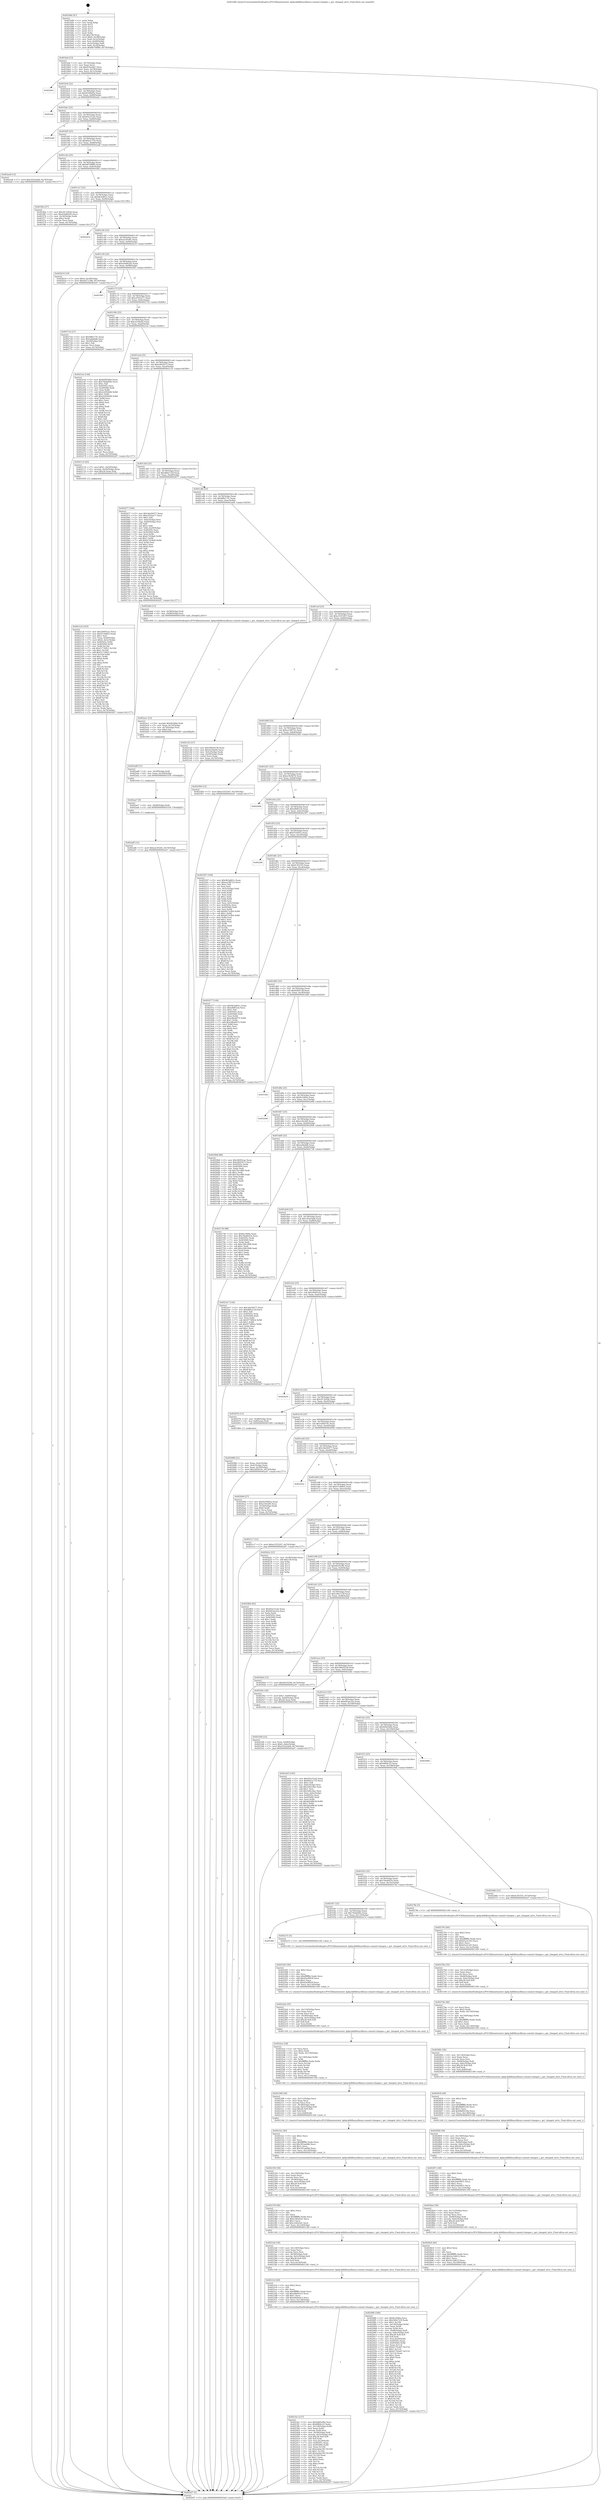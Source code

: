 digraph "0x401b80" {
  label = "0x401b80 (/mnt/c/Users/mathe/Desktop/tcc/POCII/binaries/extr_kphp-kdbfilesysfilesys-commit-changes.c_get_changed_attrs_Final-ollvm.out::main(0))"
  labelloc = "t"
  node[shape=record]

  Entry [label="",width=0.3,height=0.3,shape=circle,fillcolor=black,style=filled]
  "0x401baf" [label="{
     0x401baf [23]\l
     | [instrs]\l
     &nbsp;&nbsp;0x401baf \<+3\>: mov -0x74(%rbp),%eax\l
     &nbsp;&nbsp;0x401bb2 \<+2\>: mov %eax,%ecx\l
     &nbsp;&nbsp;0x401bb4 \<+6\>: sub $0x81feedd7,%ecx\l
     &nbsp;&nbsp;0x401bba \<+3\>: mov %eax,-0x78(%rbp)\l
     &nbsp;&nbsp;0x401bbd \<+3\>: mov %ecx,-0x7c(%rbp)\l
     &nbsp;&nbsp;0x401bc0 \<+6\>: je 0000000000402b41 \<main+0xfc1\>\l
  }"]
  "0x402b41" [label="{
     0x402b41\l
  }", style=dashed]
  "0x401bc6" [label="{
     0x401bc6 [22]\l
     | [instrs]\l
     &nbsp;&nbsp;0x401bc6 \<+5\>: jmp 0000000000401bcb \<main+0x4b\>\l
     &nbsp;&nbsp;0x401bcb \<+3\>: mov -0x78(%rbp),%eax\l
     &nbsp;&nbsp;0x401bce \<+5\>: sub $0x8240bf2a,%eax\l
     &nbsp;&nbsp;0x401bd3 \<+3\>: mov %eax,-0x80(%rbp)\l
     &nbsp;&nbsp;0x401bd6 \<+6\>: je 0000000000402afc \<main+0xf7c\>\l
  }"]
  Exit [label="",width=0.3,height=0.3,shape=circle,fillcolor=black,style=filled,peripheries=2]
  "0x402afc" [label="{
     0x402afc\l
  }", style=dashed]
  "0x401bdc" [label="{
     0x401bdc [25]\l
     | [instrs]\l
     &nbsp;&nbsp;0x401bdc \<+5\>: jmp 0000000000401be1 \<main+0x61\>\l
     &nbsp;&nbsp;0x401be1 \<+3\>: mov -0x78(%rbp),%eax\l
     &nbsp;&nbsp;0x401be4 \<+5\>: sub $0x83ec51d2,%eax\l
     &nbsp;&nbsp;0x401be9 \<+6\>: mov %eax,-0x84(%rbp)\l
     &nbsp;&nbsp;0x401bef \<+6\>: je 0000000000402edd \<main+0x135d\>\l
  }"]
  "0x402af0" [label="{
     0x402af0 [12]\l
     | [instrs]\l
     &nbsp;&nbsp;0x402af0 \<+7\>: movl $0xa2c05e8c,-0x74(%rbp)\l
     &nbsp;&nbsp;0x402af7 \<+5\>: jmp 0000000000402ef7 \<main+0x1377\>\l
  }"]
  "0x402edd" [label="{
     0x402edd\l
  }", style=dashed]
  "0x401bf5" [label="{
     0x401bf5 [25]\l
     | [instrs]\l
     &nbsp;&nbsp;0x401bf5 \<+5\>: jmp 0000000000401bfa \<main+0x7a\>\l
     &nbsp;&nbsp;0x401bfa \<+3\>: mov -0x78(%rbp),%eax\l
     &nbsp;&nbsp;0x401bfd \<+5\>: sub $0x84e2c710,%eax\l
     &nbsp;&nbsp;0x401c02 \<+6\>: mov %eax,-0x88(%rbp)\l
     &nbsp;&nbsp;0x401c08 \<+6\>: je 0000000000402aa8 \<main+0xf28\>\l
  }"]
  "0x402ae7" [label="{
     0x402ae7 [9]\l
     | [instrs]\l
     &nbsp;&nbsp;0x402ae7 \<+4\>: mov -0x68(%rbp),%rdi\l
     &nbsp;&nbsp;0x402aeb \<+5\>: call 0000000000401030 \<free@plt\>\l
     | [calls]\l
     &nbsp;&nbsp;0x401030 \{1\} (unknown)\l
  }"]
  "0x402aa8" [label="{
     0x402aa8 [12]\l
     | [instrs]\l
     &nbsp;&nbsp;0x402aa8 \<+7\>: movl $0x183a5ab8,-0x74(%rbp)\l
     &nbsp;&nbsp;0x402aaf \<+5\>: jmp 0000000000402ef7 \<main+0x1377\>\l
  }"]
  "0x401c0e" [label="{
     0x401c0e [25]\l
     | [instrs]\l
     &nbsp;&nbsp;0x401c0e \<+5\>: jmp 0000000000401c13 \<main+0x93\>\l
     &nbsp;&nbsp;0x401c13 \<+3\>: mov -0x78(%rbp),%eax\l
     &nbsp;&nbsp;0x401c16 \<+5\>: sub $0x86709f80,%eax\l
     &nbsp;&nbsp;0x401c1b \<+6\>: mov %eax,-0x8c(%rbp)\l
     &nbsp;&nbsp;0x401c21 \<+6\>: je 0000000000401f6a \<main+0x3ea\>\l
  }"]
  "0x402ad8" [label="{
     0x402ad8 [15]\l
     | [instrs]\l
     &nbsp;&nbsp;0x402ad8 \<+4\>: mov -0x58(%rbp),%rdi\l
     &nbsp;&nbsp;0x402adc \<+6\>: mov %eax,-0x144(%rbp)\l
     &nbsp;&nbsp;0x402ae2 \<+5\>: call 0000000000401030 \<free@plt\>\l
     | [calls]\l
     &nbsp;&nbsp;0x401030 \{1\} (unknown)\l
  }"]
  "0x401f6a" [label="{
     0x401f6a [27]\l
     | [instrs]\l
     &nbsp;&nbsp;0x401f6a \<+5\>: mov $0x2f13282b,%eax\l
     &nbsp;&nbsp;0x401f6f \<+5\>: mov $0xa5bdb2d5,%ecx\l
     &nbsp;&nbsp;0x401f74 \<+3\>: mov -0x34(%rbp),%edx\l
     &nbsp;&nbsp;0x401f77 \<+3\>: cmp $0x2,%edx\l
     &nbsp;&nbsp;0x401f7a \<+3\>: cmovne %ecx,%eax\l
     &nbsp;&nbsp;0x401f7d \<+3\>: mov %eax,-0x74(%rbp)\l
     &nbsp;&nbsp;0x401f80 \<+5\>: jmp 0000000000402ef7 \<main+0x1377\>\l
  }"]
  "0x401c27" [label="{
     0x401c27 [25]\l
     | [instrs]\l
     &nbsp;&nbsp;0x401c27 \<+5\>: jmp 0000000000401c2c \<main+0xac\>\l
     &nbsp;&nbsp;0x401c2c \<+3\>: mov -0x78(%rbp),%eax\l
     &nbsp;&nbsp;0x401c2f \<+5\>: sub $0x9b3a801c,%eax\l
     &nbsp;&nbsp;0x401c34 \<+6\>: mov %eax,-0x90(%rbp)\l
     &nbsp;&nbsp;0x401c3a \<+6\>: je 0000000000402d1b \<main+0x119b\>\l
  }"]
  "0x402ef7" [label="{
     0x402ef7 [5]\l
     | [instrs]\l
     &nbsp;&nbsp;0x402ef7 \<+5\>: jmp 0000000000401baf \<main+0x2f\>\l
  }"]
  "0x401b80" [label="{
     0x401b80 [47]\l
     | [instrs]\l
     &nbsp;&nbsp;0x401b80 \<+1\>: push %rbp\l
     &nbsp;&nbsp;0x401b81 \<+3\>: mov %rsp,%rbp\l
     &nbsp;&nbsp;0x401b84 \<+2\>: push %r15\l
     &nbsp;&nbsp;0x401b86 \<+2\>: push %r14\l
     &nbsp;&nbsp;0x401b88 \<+2\>: push %r13\l
     &nbsp;&nbsp;0x401b8a \<+2\>: push %r12\l
     &nbsp;&nbsp;0x401b8c \<+1\>: push %rbx\l
     &nbsp;&nbsp;0x401b8d \<+7\>: sub $0x158,%rsp\l
     &nbsp;&nbsp;0x401b94 \<+7\>: movl $0x0,-0x38(%rbp)\l
     &nbsp;&nbsp;0x401b9b \<+3\>: mov %edi,-0x3c(%rbp)\l
     &nbsp;&nbsp;0x401b9e \<+4\>: mov %rsi,-0x48(%rbp)\l
     &nbsp;&nbsp;0x401ba2 \<+3\>: mov -0x3c(%rbp),%edi\l
     &nbsp;&nbsp;0x401ba5 \<+3\>: mov %edi,-0x34(%rbp)\l
     &nbsp;&nbsp;0x401ba8 \<+7\>: movl $0x86709f80,-0x74(%rbp)\l
  }"]
  "0x402ac1" [label="{
     0x402ac1 [23]\l
     | [instrs]\l
     &nbsp;&nbsp;0x402ac1 \<+10\>: movabs $0x4030b6,%rdi\l
     &nbsp;&nbsp;0x402acb \<+3\>: mov %eax,-0x70(%rbp)\l
     &nbsp;&nbsp;0x402ace \<+3\>: mov -0x70(%rbp),%esi\l
     &nbsp;&nbsp;0x402ad1 \<+2\>: mov $0x0,%al\l
     &nbsp;&nbsp;0x402ad3 \<+5\>: call 0000000000401040 \<printf@plt\>\l
     | [calls]\l
     &nbsp;&nbsp;0x401040 \{1\} (unknown)\l
  }"]
  "0x402d1b" [label="{
     0x402d1b\l
  }", style=dashed]
  "0x401c40" [label="{
     0x401c40 [25]\l
     | [instrs]\l
     &nbsp;&nbsp;0x401c40 \<+5\>: jmp 0000000000401c45 \<main+0xc5\>\l
     &nbsp;&nbsp;0x401c45 \<+3\>: mov -0x78(%rbp),%eax\l
     &nbsp;&nbsp;0x401c48 \<+5\>: sub $0xa2c05e8c,%eax\l
     &nbsp;&nbsp;0x401c4d \<+6\>: mov %eax,-0x94(%rbp)\l
     &nbsp;&nbsp;0x401c53 \<+6\>: je 0000000000402b19 \<main+0xf99\>\l
  }"]
  "0x4028f0" [label="{
     0x4028f0 [180]\l
     | [instrs]\l
     &nbsp;&nbsp;0x4028f0 \<+5\>: mov $0x8c2484a,%ecx\l
     &nbsp;&nbsp;0x4028f5 \<+5\>: mov $0x549e723f,%edx\l
     &nbsp;&nbsp;0x4028fa \<+3\>: mov $0x1,%r10b\l
     &nbsp;&nbsp;0x4028fd \<+7\>: mov -0x140(%rbp),%r9d\l
     &nbsp;&nbsp;0x402904 \<+4\>: imul %eax,%r9d\l
     &nbsp;&nbsp;0x402908 \<+3\>: movslq %r9d,%rsi\l
     &nbsp;&nbsp;0x40290b \<+4\>: mov -0x68(%rbp),%rdi\l
     &nbsp;&nbsp;0x40290f \<+4\>: movslq -0x6c(%rbp),%r8\l
     &nbsp;&nbsp;0x402913 \<+4\>: imul $0x28,%r8,%r8\l
     &nbsp;&nbsp;0x402917 \<+3\>: add %r8,%rdi\l
     &nbsp;&nbsp;0x40291a \<+4\>: mov %rsi,0x20(%rdi)\l
     &nbsp;&nbsp;0x40291e \<+7\>: mov 0x40505c,%eax\l
     &nbsp;&nbsp;0x402925 \<+8\>: mov 0x405060,%r9d\l
     &nbsp;&nbsp;0x40292d \<+3\>: mov %eax,%r11d\l
     &nbsp;&nbsp;0x402930 \<+7\>: add $0xb170cbd7,%r11d\l
     &nbsp;&nbsp;0x402937 \<+4\>: sub $0x1,%r11d\l
     &nbsp;&nbsp;0x40293b \<+7\>: sub $0xb170cbd7,%r11d\l
     &nbsp;&nbsp;0x402942 \<+4\>: imul %r11d,%eax\l
     &nbsp;&nbsp;0x402946 \<+3\>: and $0x1,%eax\l
     &nbsp;&nbsp;0x402949 \<+3\>: cmp $0x0,%eax\l
     &nbsp;&nbsp;0x40294c \<+3\>: sete %bl\l
     &nbsp;&nbsp;0x40294f \<+4\>: cmp $0xa,%r9d\l
     &nbsp;&nbsp;0x402953 \<+4\>: setl %r14b\l
     &nbsp;&nbsp;0x402957 \<+3\>: mov %bl,%r15b\l
     &nbsp;&nbsp;0x40295a \<+4\>: xor $0xff,%r15b\l
     &nbsp;&nbsp;0x40295e \<+3\>: mov %r14b,%r12b\l
     &nbsp;&nbsp;0x402961 \<+4\>: xor $0xff,%r12b\l
     &nbsp;&nbsp;0x402965 \<+4\>: xor $0x0,%r10b\l
     &nbsp;&nbsp;0x402969 \<+3\>: mov %r15b,%r13b\l
     &nbsp;&nbsp;0x40296c \<+4\>: and $0x0,%r13b\l
     &nbsp;&nbsp;0x402970 \<+3\>: and %r10b,%bl\l
     &nbsp;&nbsp;0x402973 \<+3\>: mov %r12b,%al\l
     &nbsp;&nbsp;0x402976 \<+2\>: and $0x0,%al\l
     &nbsp;&nbsp;0x402978 \<+3\>: and %r10b,%r14b\l
     &nbsp;&nbsp;0x40297b \<+3\>: or %bl,%r13b\l
     &nbsp;&nbsp;0x40297e \<+3\>: or %r14b,%al\l
     &nbsp;&nbsp;0x402981 \<+3\>: xor %al,%r13b\l
     &nbsp;&nbsp;0x402984 \<+3\>: or %r12b,%r15b\l
     &nbsp;&nbsp;0x402987 \<+4\>: xor $0xff,%r15b\l
     &nbsp;&nbsp;0x40298b \<+4\>: or $0x0,%r10b\l
     &nbsp;&nbsp;0x40298f \<+3\>: and %r10b,%r15b\l
     &nbsp;&nbsp;0x402992 \<+3\>: or %r15b,%r13b\l
     &nbsp;&nbsp;0x402995 \<+4\>: test $0x1,%r13b\l
     &nbsp;&nbsp;0x402999 \<+3\>: cmovne %edx,%ecx\l
     &nbsp;&nbsp;0x40299c \<+3\>: mov %ecx,-0x74(%rbp)\l
     &nbsp;&nbsp;0x40299f \<+5\>: jmp 0000000000402ef7 \<main+0x1377\>\l
  }"]
  "0x402b19" [label="{
     0x402b19 [19]\l
     | [instrs]\l
     &nbsp;&nbsp;0x402b19 \<+7\>: movl $0x0,-0x38(%rbp)\l
     &nbsp;&nbsp;0x402b20 \<+7\>: movl $0x4f27128b,-0x74(%rbp)\l
     &nbsp;&nbsp;0x402b27 \<+5\>: jmp 0000000000402ef7 \<main+0x1377\>\l
  }"]
  "0x401c59" [label="{
     0x401c59 [25]\l
     | [instrs]\l
     &nbsp;&nbsp;0x401c59 \<+5\>: jmp 0000000000401c5e \<main+0xde\>\l
     &nbsp;&nbsp;0x401c5e \<+3\>: mov -0x78(%rbp),%eax\l
     &nbsp;&nbsp;0x401c61 \<+5\>: sub $0xa5bdb2d5,%eax\l
     &nbsp;&nbsp;0x401c66 \<+6\>: mov %eax,-0x98(%rbp)\l
     &nbsp;&nbsp;0x401c6c \<+6\>: je 0000000000401f85 \<main+0x405\>\l
  }"]
  "0x4028c8" [label="{
     0x4028c8 [40]\l
     | [instrs]\l
     &nbsp;&nbsp;0x4028c8 \<+5\>: mov $0x2,%ecx\l
     &nbsp;&nbsp;0x4028cd \<+1\>: cltd\l
     &nbsp;&nbsp;0x4028ce \<+2\>: idiv %ecx\l
     &nbsp;&nbsp;0x4028d0 \<+6\>: imul $0xfffffffe,%edx,%ecx\l
     &nbsp;&nbsp;0x4028d6 \<+6\>: add $0x2ec5d633,%ecx\l
     &nbsp;&nbsp;0x4028dc \<+3\>: add $0x1,%ecx\l
     &nbsp;&nbsp;0x4028df \<+6\>: sub $0x2ec5d633,%ecx\l
     &nbsp;&nbsp;0x4028e5 \<+6\>: mov %ecx,-0x140(%rbp)\l
     &nbsp;&nbsp;0x4028eb \<+5\>: call 0000000000401160 \<next_i\>\l
     | [calls]\l
     &nbsp;&nbsp;0x401160 \{1\} (/mnt/c/Users/mathe/Desktop/tcc/POCII/binaries/extr_kphp-kdbfilesysfilesys-commit-changes.c_get_changed_attrs_Final-ollvm.out::next_i)\l
  }"]
  "0x401f85" [label="{
     0x401f85\l
  }", style=dashed]
  "0x401c72" [label="{
     0x401c72 [25]\l
     | [instrs]\l
     &nbsp;&nbsp;0x401c72 \<+5\>: jmp 0000000000401c77 \<main+0xf7\>\l
     &nbsp;&nbsp;0x401c77 \<+3\>: mov -0x78(%rbp),%eax\l
     &nbsp;&nbsp;0x401c7a \<+5\>: sub $0xc055ea77,%eax\l
     &nbsp;&nbsp;0x401c7f \<+6\>: mov %eax,-0x9c(%rbp)\l
     &nbsp;&nbsp;0x401c85 \<+6\>: je 000000000040271b \<main+0xb9b\>\l
  }"]
  "0x4028a4" [label="{
     0x4028a4 [36]\l
     | [instrs]\l
     &nbsp;&nbsp;0x4028a4 \<+6\>: mov -0x13c(%rbp),%ecx\l
     &nbsp;&nbsp;0x4028aa \<+3\>: imul %eax,%ecx\l
     &nbsp;&nbsp;0x4028ad \<+3\>: movslq %ecx,%rsi\l
     &nbsp;&nbsp;0x4028b0 \<+4\>: mov -0x68(%rbp),%rdi\l
     &nbsp;&nbsp;0x4028b4 \<+4\>: movslq -0x6c(%rbp),%r8\l
     &nbsp;&nbsp;0x4028b8 \<+4\>: imul $0x28,%r8,%r8\l
     &nbsp;&nbsp;0x4028bc \<+3\>: add %r8,%rdi\l
     &nbsp;&nbsp;0x4028bf \<+4\>: mov %rsi,0x18(%rdi)\l
     &nbsp;&nbsp;0x4028c3 \<+5\>: call 0000000000401160 \<next_i\>\l
     | [calls]\l
     &nbsp;&nbsp;0x401160 \{1\} (/mnt/c/Users/mathe/Desktop/tcc/POCII/binaries/extr_kphp-kdbfilesysfilesys-commit-changes.c_get_changed_attrs_Final-ollvm.out::next_i)\l
  }"]
  "0x40271b" [label="{
     0x40271b [27]\l
     | [instrs]\l
     &nbsp;&nbsp;0x40271b \<+5\>: mov $0xd8fe17f1,%eax\l
     &nbsp;&nbsp;0x402720 \<+5\>: mov $0xeabbddb,%ecx\l
     &nbsp;&nbsp;0x402725 \<+3\>: mov -0x29(%rbp),%dl\l
     &nbsp;&nbsp;0x402728 \<+3\>: test $0x1,%dl\l
     &nbsp;&nbsp;0x40272b \<+3\>: cmovne %ecx,%eax\l
     &nbsp;&nbsp;0x40272e \<+3\>: mov %eax,-0x74(%rbp)\l
     &nbsp;&nbsp;0x402731 \<+5\>: jmp 0000000000402ef7 \<main+0x1377\>\l
  }"]
  "0x401c8b" [label="{
     0x401c8b [25]\l
     | [instrs]\l
     &nbsp;&nbsp;0x401c8b \<+5\>: jmp 0000000000401c90 \<main+0x110\>\l
     &nbsp;&nbsp;0x401c90 \<+3\>: mov -0x78(%rbp),%eax\l
     &nbsp;&nbsp;0x401c93 \<+5\>: sub $0xcb1f4a44,%eax\l
     &nbsp;&nbsp;0x401c98 \<+6\>: mov %eax,-0xa0(%rbp)\l
     &nbsp;&nbsp;0x401c9e \<+6\>: je 00000000004021ee \<main+0x66e\>\l
  }"]
  "0x40287c" [label="{
     0x40287c [40]\l
     | [instrs]\l
     &nbsp;&nbsp;0x40287c \<+5\>: mov $0x2,%ecx\l
     &nbsp;&nbsp;0x402881 \<+1\>: cltd\l
     &nbsp;&nbsp;0x402882 \<+2\>: idiv %ecx\l
     &nbsp;&nbsp;0x402884 \<+6\>: imul $0xfffffffe,%edx,%ecx\l
     &nbsp;&nbsp;0x40288a \<+6\>: add $0x2ebe0851,%ecx\l
     &nbsp;&nbsp;0x402890 \<+3\>: add $0x1,%ecx\l
     &nbsp;&nbsp;0x402893 \<+6\>: sub $0x2ebe0851,%ecx\l
     &nbsp;&nbsp;0x402899 \<+6\>: mov %ecx,-0x13c(%rbp)\l
     &nbsp;&nbsp;0x40289f \<+5\>: call 0000000000401160 \<next_i\>\l
     | [calls]\l
     &nbsp;&nbsp;0x401160 \{1\} (/mnt/c/Users/mathe/Desktop/tcc/POCII/binaries/extr_kphp-kdbfilesysfilesys-commit-changes.c_get_changed_attrs_Final-ollvm.out::next_i)\l
  }"]
  "0x4021ee" [label="{
     0x4021ee [144]\l
     | [instrs]\l
     &nbsp;&nbsp;0x4021ee \<+5\>: mov $0x6d4f2d9a,%eax\l
     &nbsp;&nbsp;0x4021f3 \<+5\>: mov $0x79abd40e,%ecx\l
     &nbsp;&nbsp;0x4021f8 \<+2\>: mov $0x1,%dl\l
     &nbsp;&nbsp;0x4021fa \<+7\>: mov 0x40505c,%esi\l
     &nbsp;&nbsp;0x402201 \<+7\>: mov 0x405060,%edi\l
     &nbsp;&nbsp;0x402208 \<+3\>: mov %esi,%r8d\l
     &nbsp;&nbsp;0x40220b \<+7\>: sub $0x2c650448,%r8d\l
     &nbsp;&nbsp;0x402212 \<+4\>: sub $0x1,%r8d\l
     &nbsp;&nbsp;0x402216 \<+7\>: add $0x2c650448,%r8d\l
     &nbsp;&nbsp;0x40221d \<+4\>: imul %r8d,%esi\l
     &nbsp;&nbsp;0x402221 \<+3\>: and $0x1,%esi\l
     &nbsp;&nbsp;0x402224 \<+3\>: cmp $0x0,%esi\l
     &nbsp;&nbsp;0x402227 \<+4\>: sete %r9b\l
     &nbsp;&nbsp;0x40222b \<+3\>: cmp $0xa,%edi\l
     &nbsp;&nbsp;0x40222e \<+4\>: setl %r10b\l
     &nbsp;&nbsp;0x402232 \<+3\>: mov %r9b,%r11b\l
     &nbsp;&nbsp;0x402235 \<+4\>: xor $0xff,%r11b\l
     &nbsp;&nbsp;0x402239 \<+3\>: mov %r10b,%bl\l
     &nbsp;&nbsp;0x40223c \<+3\>: xor $0xff,%bl\l
     &nbsp;&nbsp;0x40223f \<+3\>: xor $0x1,%dl\l
     &nbsp;&nbsp;0x402242 \<+3\>: mov %r11b,%r14b\l
     &nbsp;&nbsp;0x402245 \<+4\>: and $0xff,%r14b\l
     &nbsp;&nbsp;0x402249 \<+3\>: and %dl,%r9b\l
     &nbsp;&nbsp;0x40224c \<+3\>: mov %bl,%r15b\l
     &nbsp;&nbsp;0x40224f \<+4\>: and $0xff,%r15b\l
     &nbsp;&nbsp;0x402253 \<+3\>: and %dl,%r10b\l
     &nbsp;&nbsp;0x402256 \<+3\>: or %r9b,%r14b\l
     &nbsp;&nbsp;0x402259 \<+3\>: or %r10b,%r15b\l
     &nbsp;&nbsp;0x40225c \<+3\>: xor %r15b,%r14b\l
     &nbsp;&nbsp;0x40225f \<+3\>: or %bl,%r11b\l
     &nbsp;&nbsp;0x402262 \<+4\>: xor $0xff,%r11b\l
     &nbsp;&nbsp;0x402266 \<+3\>: or $0x1,%dl\l
     &nbsp;&nbsp;0x402269 \<+3\>: and %dl,%r11b\l
     &nbsp;&nbsp;0x40226c \<+3\>: or %r11b,%r14b\l
     &nbsp;&nbsp;0x40226f \<+4\>: test $0x1,%r14b\l
     &nbsp;&nbsp;0x402273 \<+3\>: cmovne %ecx,%eax\l
     &nbsp;&nbsp;0x402276 \<+3\>: mov %eax,-0x74(%rbp)\l
     &nbsp;&nbsp;0x402279 \<+5\>: jmp 0000000000402ef7 \<main+0x1377\>\l
  }"]
  "0x401ca4" [label="{
     0x401ca4 [25]\l
     | [instrs]\l
     &nbsp;&nbsp;0x401ca4 \<+5\>: jmp 0000000000401ca9 \<main+0x129\>\l
     &nbsp;&nbsp;0x401ca9 \<+3\>: mov -0x78(%rbp),%eax\l
     &nbsp;&nbsp;0x401cac \<+5\>: sub $0xcf645b75,%eax\l
     &nbsp;&nbsp;0x401cb1 \<+6\>: mov %eax,-0xa4(%rbp)\l
     &nbsp;&nbsp;0x401cb7 \<+6\>: je 0000000000402110 \<main+0x590\>\l
  }"]
  "0x402858" [label="{
     0x402858 [36]\l
     | [instrs]\l
     &nbsp;&nbsp;0x402858 \<+6\>: mov -0x138(%rbp),%ecx\l
     &nbsp;&nbsp;0x40285e \<+3\>: imul %eax,%ecx\l
     &nbsp;&nbsp;0x402861 \<+3\>: movslq %ecx,%rsi\l
     &nbsp;&nbsp;0x402864 \<+4\>: mov -0x68(%rbp),%rdi\l
     &nbsp;&nbsp;0x402868 \<+4\>: movslq -0x6c(%rbp),%r8\l
     &nbsp;&nbsp;0x40286c \<+4\>: imul $0x28,%r8,%r8\l
     &nbsp;&nbsp;0x402870 \<+3\>: add %r8,%rdi\l
     &nbsp;&nbsp;0x402873 \<+4\>: mov %rsi,0x10(%rdi)\l
     &nbsp;&nbsp;0x402877 \<+5\>: call 0000000000401160 \<next_i\>\l
     | [calls]\l
     &nbsp;&nbsp;0x401160 \{1\} (/mnt/c/Users/mathe/Desktop/tcc/POCII/binaries/extr_kphp-kdbfilesysfilesys-commit-changes.c_get_changed_attrs_Final-ollvm.out::next_i)\l
  }"]
  "0x402110" [label="{
     0x402110 [20]\l
     | [instrs]\l
     &nbsp;&nbsp;0x402110 \<+7\>: movl $0x1,-0x50(%rbp)\l
     &nbsp;&nbsp;0x402117 \<+4\>: movslq -0x50(%rbp),%rax\l
     &nbsp;&nbsp;0x40211b \<+4\>: imul $0x28,%rax,%rdi\l
     &nbsp;&nbsp;0x40211f \<+5\>: call 0000000000401050 \<malloc@plt\>\l
     | [calls]\l
     &nbsp;&nbsp;0x401050 \{1\} (unknown)\l
  }"]
  "0x401cbd" [label="{
     0x401cbd [25]\l
     | [instrs]\l
     &nbsp;&nbsp;0x401cbd \<+5\>: jmp 0000000000401cc2 \<main+0x142\>\l
     &nbsp;&nbsp;0x401cc2 \<+3\>: mov -0x78(%rbp),%eax\l
     &nbsp;&nbsp;0x401cc5 \<+5\>: sub $0xd6be132f,%eax\l
     &nbsp;&nbsp;0x401cca \<+6\>: mov %eax,-0xa8(%rbp)\l
     &nbsp;&nbsp;0x401cd0 \<+6\>: je 0000000000402677 \<main+0xaf7\>\l
  }"]
  "0x402830" [label="{
     0x402830 [40]\l
     | [instrs]\l
     &nbsp;&nbsp;0x402830 \<+5\>: mov $0x2,%ecx\l
     &nbsp;&nbsp;0x402835 \<+1\>: cltd\l
     &nbsp;&nbsp;0x402836 \<+2\>: idiv %ecx\l
     &nbsp;&nbsp;0x402838 \<+6\>: imul $0xfffffffe,%edx,%ecx\l
     &nbsp;&nbsp;0x40283e \<+6\>: sub $0x8b89218e,%ecx\l
     &nbsp;&nbsp;0x402844 \<+3\>: add $0x1,%ecx\l
     &nbsp;&nbsp;0x402847 \<+6\>: add $0x8b89218e,%ecx\l
     &nbsp;&nbsp;0x40284d \<+6\>: mov %ecx,-0x138(%rbp)\l
     &nbsp;&nbsp;0x402853 \<+5\>: call 0000000000401160 \<next_i\>\l
     | [calls]\l
     &nbsp;&nbsp;0x401160 \{1\} (/mnt/c/Users/mathe/Desktop/tcc/POCII/binaries/extr_kphp-kdbfilesysfilesys-commit-changes.c_get_changed_attrs_Final-ollvm.out::next_i)\l
  }"]
  "0x402677" [label="{
     0x402677 [164]\l
     | [instrs]\l
     &nbsp;&nbsp;0x402677 \<+5\>: mov $0x3da56477,%eax\l
     &nbsp;&nbsp;0x40267c \<+5\>: mov $0xc055ea77,%ecx\l
     &nbsp;&nbsp;0x402681 \<+2\>: mov $0x1,%dl\l
     &nbsp;&nbsp;0x402683 \<+3\>: mov -0x6c(%rbp),%esi\l
     &nbsp;&nbsp;0x402686 \<+3\>: cmp -0x60(%rbp),%esi\l
     &nbsp;&nbsp;0x402689 \<+4\>: setl %dil\l
     &nbsp;&nbsp;0x40268d \<+4\>: and $0x1,%dil\l
     &nbsp;&nbsp;0x402691 \<+4\>: mov %dil,-0x29(%rbp)\l
     &nbsp;&nbsp;0x402695 \<+7\>: mov 0x40505c,%esi\l
     &nbsp;&nbsp;0x40269c \<+8\>: mov 0x405060,%r8d\l
     &nbsp;&nbsp;0x4026a4 \<+3\>: mov %esi,%r9d\l
     &nbsp;&nbsp;0x4026a7 \<+7\>: sub $0xfc7438a9,%r9d\l
     &nbsp;&nbsp;0x4026ae \<+4\>: sub $0x1,%r9d\l
     &nbsp;&nbsp;0x4026b2 \<+7\>: add $0xfc7438a9,%r9d\l
     &nbsp;&nbsp;0x4026b9 \<+4\>: imul %r9d,%esi\l
     &nbsp;&nbsp;0x4026bd \<+3\>: and $0x1,%esi\l
     &nbsp;&nbsp;0x4026c0 \<+3\>: cmp $0x0,%esi\l
     &nbsp;&nbsp;0x4026c3 \<+4\>: sete %dil\l
     &nbsp;&nbsp;0x4026c7 \<+4\>: cmp $0xa,%r8d\l
     &nbsp;&nbsp;0x4026cb \<+4\>: setl %r10b\l
     &nbsp;&nbsp;0x4026cf \<+3\>: mov %dil,%r11b\l
     &nbsp;&nbsp;0x4026d2 \<+4\>: xor $0xff,%r11b\l
     &nbsp;&nbsp;0x4026d6 \<+3\>: mov %r10b,%bl\l
     &nbsp;&nbsp;0x4026d9 \<+3\>: xor $0xff,%bl\l
     &nbsp;&nbsp;0x4026dc \<+3\>: xor $0x1,%dl\l
     &nbsp;&nbsp;0x4026df \<+3\>: mov %r11b,%r14b\l
     &nbsp;&nbsp;0x4026e2 \<+4\>: and $0xff,%r14b\l
     &nbsp;&nbsp;0x4026e6 \<+3\>: and %dl,%dil\l
     &nbsp;&nbsp;0x4026e9 \<+3\>: mov %bl,%r15b\l
     &nbsp;&nbsp;0x4026ec \<+4\>: and $0xff,%r15b\l
     &nbsp;&nbsp;0x4026f0 \<+3\>: and %dl,%r10b\l
     &nbsp;&nbsp;0x4026f3 \<+3\>: or %dil,%r14b\l
     &nbsp;&nbsp;0x4026f6 \<+3\>: or %r10b,%r15b\l
     &nbsp;&nbsp;0x4026f9 \<+3\>: xor %r15b,%r14b\l
     &nbsp;&nbsp;0x4026fc \<+3\>: or %bl,%r11b\l
     &nbsp;&nbsp;0x4026ff \<+4\>: xor $0xff,%r11b\l
     &nbsp;&nbsp;0x402703 \<+3\>: or $0x1,%dl\l
     &nbsp;&nbsp;0x402706 \<+3\>: and %dl,%r11b\l
     &nbsp;&nbsp;0x402709 \<+3\>: or %r11b,%r14b\l
     &nbsp;&nbsp;0x40270c \<+4\>: test $0x1,%r14b\l
     &nbsp;&nbsp;0x402710 \<+3\>: cmovne %ecx,%eax\l
     &nbsp;&nbsp;0x402713 \<+3\>: mov %eax,-0x74(%rbp)\l
     &nbsp;&nbsp;0x402716 \<+5\>: jmp 0000000000402ef7 \<main+0x1377\>\l
  }"]
  "0x401cd6" [label="{
     0x401cd6 [25]\l
     | [instrs]\l
     &nbsp;&nbsp;0x401cd6 \<+5\>: jmp 0000000000401cdb \<main+0x15b\>\l
     &nbsp;&nbsp;0x401cdb \<+3\>: mov -0x78(%rbp),%eax\l
     &nbsp;&nbsp;0x401cde \<+5\>: sub $0xd8fe17f1,%eax\l
     &nbsp;&nbsp;0x401ce3 \<+6\>: mov %eax,-0xac(%rbp)\l
     &nbsp;&nbsp;0x401ce9 \<+6\>: je 0000000000402ab4 \<main+0xf34\>\l
  }"]
  "0x40280c" [label="{
     0x40280c [36]\l
     | [instrs]\l
     &nbsp;&nbsp;0x40280c \<+6\>: mov -0x134(%rbp),%ecx\l
     &nbsp;&nbsp;0x402812 \<+3\>: imul %eax,%ecx\l
     &nbsp;&nbsp;0x402815 \<+3\>: movslq %ecx,%rsi\l
     &nbsp;&nbsp;0x402818 \<+4\>: mov -0x68(%rbp),%rdi\l
     &nbsp;&nbsp;0x40281c \<+4\>: movslq -0x6c(%rbp),%r8\l
     &nbsp;&nbsp;0x402820 \<+4\>: imul $0x28,%r8,%r8\l
     &nbsp;&nbsp;0x402824 \<+3\>: add %r8,%rdi\l
     &nbsp;&nbsp;0x402827 \<+4\>: mov %rsi,0x8(%rdi)\l
     &nbsp;&nbsp;0x40282b \<+5\>: call 0000000000401160 \<next_i\>\l
     | [calls]\l
     &nbsp;&nbsp;0x401160 \{1\} (/mnt/c/Users/mathe/Desktop/tcc/POCII/binaries/extr_kphp-kdbfilesysfilesys-commit-changes.c_get_changed_attrs_Final-ollvm.out::next_i)\l
  }"]
  "0x402ab4" [label="{
     0x402ab4 [13]\l
     | [instrs]\l
     &nbsp;&nbsp;0x402ab4 \<+4\>: mov -0x58(%rbp),%rdi\l
     &nbsp;&nbsp;0x402ab8 \<+4\>: mov -0x68(%rbp),%rsi\l
     &nbsp;&nbsp;0x402abc \<+5\>: call 0000000000401400 \<get_changed_attrs\>\l
     | [calls]\l
     &nbsp;&nbsp;0x401400 \{1\} (/mnt/c/Users/mathe/Desktop/tcc/POCII/binaries/extr_kphp-kdbfilesysfilesys-commit-changes.c_get_changed_attrs_Final-ollvm.out::get_changed_attrs)\l
  }"]
  "0x401cef" [label="{
     0x401cef [25]\l
     | [instrs]\l
     &nbsp;&nbsp;0x401cef \<+5\>: jmp 0000000000401cf4 \<main+0x174\>\l
     &nbsp;&nbsp;0x401cf4 \<+3\>: mov -0x78(%rbp),%eax\l
     &nbsp;&nbsp;0x401cf7 \<+5\>: sub $0xe3355207,%eax\l
     &nbsp;&nbsp;0x401cfc \<+6\>: mov %eax,-0xb0(%rbp)\l
     &nbsp;&nbsp;0x401d02 \<+6\>: je 00000000004021d3 \<main+0x653\>\l
  }"]
  "0x4027de" [label="{
     0x4027de [46]\l
     | [instrs]\l
     &nbsp;&nbsp;0x4027de \<+2\>: xor %ecx,%ecx\l
     &nbsp;&nbsp;0x4027e0 \<+5\>: mov $0x2,%edx\l
     &nbsp;&nbsp;0x4027e5 \<+6\>: mov %edx,-0x130(%rbp)\l
     &nbsp;&nbsp;0x4027eb \<+1\>: cltd\l
     &nbsp;&nbsp;0x4027ec \<+7\>: mov -0x130(%rbp),%r9d\l
     &nbsp;&nbsp;0x4027f3 \<+3\>: idiv %r9d\l
     &nbsp;&nbsp;0x4027f6 \<+6\>: imul $0xfffffffe,%edx,%edx\l
     &nbsp;&nbsp;0x4027fc \<+3\>: sub $0x1,%ecx\l
     &nbsp;&nbsp;0x4027ff \<+2\>: sub %ecx,%edx\l
     &nbsp;&nbsp;0x402801 \<+6\>: mov %edx,-0x134(%rbp)\l
     &nbsp;&nbsp;0x402807 \<+5\>: call 0000000000401160 \<next_i\>\l
     | [calls]\l
     &nbsp;&nbsp;0x401160 \{1\} (/mnt/c/Users/mathe/Desktop/tcc/POCII/binaries/extr_kphp-kdbfilesysfilesys-commit-changes.c_get_changed_attrs_Final-ollvm.out::next_i)\l
  }"]
  "0x4021d3" [label="{
     0x4021d3 [27]\l
     | [instrs]\l
     &nbsp;&nbsp;0x4021d3 \<+5\>: mov $0x59829238,%eax\l
     &nbsp;&nbsp;0x4021d8 \<+5\>: mov $0xcb1f4a44,%ecx\l
     &nbsp;&nbsp;0x4021dd \<+3\>: mov -0x5c(%rbp),%edx\l
     &nbsp;&nbsp;0x4021e0 \<+3\>: cmp -0x50(%rbp),%edx\l
     &nbsp;&nbsp;0x4021e3 \<+3\>: cmovl %ecx,%eax\l
     &nbsp;&nbsp;0x4021e6 \<+3\>: mov %eax,-0x74(%rbp)\l
     &nbsp;&nbsp;0x4021e9 \<+5\>: jmp 0000000000402ef7 \<main+0x1377\>\l
  }"]
  "0x401d08" [label="{
     0x401d08 [25]\l
     | [instrs]\l
     &nbsp;&nbsp;0x401d08 \<+5\>: jmp 0000000000401d0d \<main+0x18d\>\l
     &nbsp;&nbsp;0x401d0d \<+3\>: mov -0x78(%rbp),%eax\l
     &nbsp;&nbsp;0x401d10 \<+5\>: sub $0xea198722,%eax\l
     &nbsp;&nbsp;0x401d15 \<+6\>: mov %eax,-0xb4(%rbp)\l
     &nbsp;&nbsp;0x401d1b \<+6\>: je 00000000004025b0 \<main+0xa30\>\l
  }"]
  "0x4027bb" [label="{
     0x4027bb [35]\l
     | [instrs]\l
     &nbsp;&nbsp;0x4027bb \<+6\>: mov -0x12c(%rbp),%ecx\l
     &nbsp;&nbsp;0x4027c1 \<+3\>: imul %eax,%ecx\l
     &nbsp;&nbsp;0x4027c4 \<+3\>: movslq %ecx,%rsi\l
     &nbsp;&nbsp;0x4027c7 \<+4\>: mov -0x68(%rbp),%rdi\l
     &nbsp;&nbsp;0x4027cb \<+4\>: movslq -0x6c(%rbp),%r8\l
     &nbsp;&nbsp;0x4027cf \<+4\>: imul $0x28,%r8,%r8\l
     &nbsp;&nbsp;0x4027d3 \<+3\>: add %r8,%rdi\l
     &nbsp;&nbsp;0x4027d6 \<+3\>: mov %rsi,(%rdi)\l
     &nbsp;&nbsp;0x4027d9 \<+5\>: call 0000000000401160 \<next_i\>\l
     | [calls]\l
     &nbsp;&nbsp;0x401160 \{1\} (/mnt/c/Users/mathe/Desktop/tcc/POCII/binaries/extr_kphp-kdbfilesysfilesys-commit-changes.c_get_changed_attrs_Final-ollvm.out::next_i)\l
  }"]
  "0x4025b0" [label="{
     0x4025b0 [12]\l
     | [instrs]\l
     &nbsp;&nbsp;0x4025b0 \<+7\>: movl $0xe3355207,-0x74(%rbp)\l
     &nbsp;&nbsp;0x4025b7 \<+5\>: jmp 0000000000402ef7 \<main+0x1377\>\l
  }"]
  "0x401d21" [label="{
     0x401d21 [25]\l
     | [instrs]\l
     &nbsp;&nbsp;0x401d21 \<+5\>: jmp 0000000000401d26 \<main+0x1a6\>\l
     &nbsp;&nbsp;0x401d26 \<+3\>: mov -0x78(%rbp),%eax\l
     &nbsp;&nbsp;0x401d29 \<+5\>: sub $0xec9e9b74,%eax\l
     &nbsp;&nbsp;0x401d2e \<+6\>: mov %eax,-0xb8(%rbp)\l
     &nbsp;&nbsp;0x401d34 \<+6\>: je 0000000000402b08 \<main+0xf88\>\l
  }"]
  "0x402793" [label="{
     0x402793 [40]\l
     | [instrs]\l
     &nbsp;&nbsp;0x402793 \<+5\>: mov $0x2,%ecx\l
     &nbsp;&nbsp;0x402798 \<+1\>: cltd\l
     &nbsp;&nbsp;0x402799 \<+2\>: idiv %ecx\l
     &nbsp;&nbsp;0x40279b \<+6\>: imul $0xfffffffe,%edx,%ecx\l
     &nbsp;&nbsp;0x4027a1 \<+6\>: add $0xb5a3c343,%ecx\l
     &nbsp;&nbsp;0x4027a7 \<+3\>: add $0x1,%ecx\l
     &nbsp;&nbsp;0x4027aa \<+6\>: sub $0xb5a3c343,%ecx\l
     &nbsp;&nbsp;0x4027b0 \<+6\>: mov %ecx,-0x12c(%rbp)\l
     &nbsp;&nbsp;0x4027b6 \<+5\>: call 0000000000401160 \<next_i\>\l
     | [calls]\l
     &nbsp;&nbsp;0x401160 \{1\} (/mnt/c/Users/mathe/Desktop/tcc/POCII/binaries/extr_kphp-kdbfilesysfilesys-commit-changes.c_get_changed_attrs_Final-ollvm.out::next_i)\l
  }"]
  "0x402b08" [label="{
     0x402b08\l
  }", style=dashed]
  "0x401d3a" [label="{
     0x401d3a [25]\l
     | [instrs]\l
     &nbsp;&nbsp;0x401d3a \<+5\>: jmp 0000000000401d3f \<main+0x1bf\>\l
     &nbsp;&nbsp;0x401d3f \<+3\>: mov -0x78(%rbp),%eax\l
     &nbsp;&nbsp;0x401d42 \<+5\>: sub $0xefbf01eb,%eax\l
     &nbsp;&nbsp;0x401d47 \<+6\>: mov %eax,-0xbc(%rbp)\l
     &nbsp;&nbsp;0x401d4d \<+6\>: je 0000000000402507 \<main+0x987\>\l
  }"]
  "0x4025d0" [label="{
     0x4025d0 [23]\l
     | [instrs]\l
     &nbsp;&nbsp;0x4025d0 \<+4\>: mov %rax,-0x68(%rbp)\l
     &nbsp;&nbsp;0x4025d4 \<+7\>: movl $0x0,-0x6c(%rbp)\l
     &nbsp;&nbsp;0x4025db \<+7\>: movl $0x183a5ab8,-0x74(%rbp)\l
     &nbsp;&nbsp;0x4025e2 \<+5\>: jmp 0000000000402ef7 \<main+0x1377\>\l
  }"]
  "0x402507" [label="{
     0x402507 [169]\l
     | [instrs]\l
     &nbsp;&nbsp;0x402507 \<+5\>: mov $0x9b3a801c,%eax\l
     &nbsp;&nbsp;0x40250c \<+5\>: mov $0xea198722,%ecx\l
     &nbsp;&nbsp;0x402511 \<+2\>: mov $0x1,%dl\l
     &nbsp;&nbsp;0x402513 \<+2\>: xor %esi,%esi\l
     &nbsp;&nbsp;0x402515 \<+3\>: mov -0x5c(%rbp),%edi\l
     &nbsp;&nbsp;0x402518 \<+3\>: mov %esi,%r8d\l
     &nbsp;&nbsp;0x40251b \<+3\>: sub %edi,%r8d\l
     &nbsp;&nbsp;0x40251e \<+2\>: mov %esi,%edi\l
     &nbsp;&nbsp;0x402520 \<+3\>: sub $0x1,%edi\l
     &nbsp;&nbsp;0x402523 \<+3\>: add %edi,%r8d\l
     &nbsp;&nbsp;0x402526 \<+3\>: sub %r8d,%esi\l
     &nbsp;&nbsp;0x402529 \<+3\>: mov %esi,-0x5c(%rbp)\l
     &nbsp;&nbsp;0x40252c \<+7\>: mov 0x40505c,%esi\l
     &nbsp;&nbsp;0x402533 \<+7\>: mov 0x405060,%edi\l
     &nbsp;&nbsp;0x40253a \<+3\>: mov %esi,%r8d\l
     &nbsp;&nbsp;0x40253d \<+7\>: add $0xb673cfb4,%r8d\l
     &nbsp;&nbsp;0x402544 \<+4\>: sub $0x1,%r8d\l
     &nbsp;&nbsp;0x402548 \<+7\>: sub $0xb673cfb4,%r8d\l
     &nbsp;&nbsp;0x40254f \<+4\>: imul %r8d,%esi\l
     &nbsp;&nbsp;0x402553 \<+3\>: and $0x1,%esi\l
     &nbsp;&nbsp;0x402556 \<+3\>: cmp $0x0,%esi\l
     &nbsp;&nbsp;0x402559 \<+4\>: sete %r9b\l
     &nbsp;&nbsp;0x40255d \<+3\>: cmp $0xa,%edi\l
     &nbsp;&nbsp;0x402560 \<+4\>: setl %r10b\l
     &nbsp;&nbsp;0x402564 \<+3\>: mov %r9b,%r11b\l
     &nbsp;&nbsp;0x402567 \<+4\>: xor $0xff,%r11b\l
     &nbsp;&nbsp;0x40256b \<+3\>: mov %r10b,%bl\l
     &nbsp;&nbsp;0x40256e \<+3\>: xor $0xff,%bl\l
     &nbsp;&nbsp;0x402571 \<+3\>: xor $0x1,%dl\l
     &nbsp;&nbsp;0x402574 \<+3\>: mov %r11b,%r14b\l
     &nbsp;&nbsp;0x402577 \<+4\>: and $0xff,%r14b\l
     &nbsp;&nbsp;0x40257b \<+3\>: and %dl,%r9b\l
     &nbsp;&nbsp;0x40257e \<+3\>: mov %bl,%r15b\l
     &nbsp;&nbsp;0x402581 \<+4\>: and $0xff,%r15b\l
     &nbsp;&nbsp;0x402585 \<+3\>: and %dl,%r10b\l
     &nbsp;&nbsp;0x402588 \<+3\>: or %r9b,%r14b\l
     &nbsp;&nbsp;0x40258b \<+3\>: or %r10b,%r15b\l
     &nbsp;&nbsp;0x40258e \<+3\>: xor %r15b,%r14b\l
     &nbsp;&nbsp;0x402591 \<+3\>: or %bl,%r11b\l
     &nbsp;&nbsp;0x402594 \<+4\>: xor $0xff,%r11b\l
     &nbsp;&nbsp;0x402598 \<+3\>: or $0x1,%dl\l
     &nbsp;&nbsp;0x40259b \<+3\>: and %dl,%r11b\l
     &nbsp;&nbsp;0x40259e \<+3\>: or %r11b,%r14b\l
     &nbsp;&nbsp;0x4025a1 \<+4\>: test $0x1,%r14b\l
     &nbsp;&nbsp;0x4025a5 \<+3\>: cmovne %ecx,%eax\l
     &nbsp;&nbsp;0x4025a8 \<+3\>: mov %eax,-0x74(%rbp)\l
     &nbsp;&nbsp;0x4025ab \<+5\>: jmp 0000000000402ef7 \<main+0x1377\>\l
  }"]
  "0x401d53" [label="{
     0x401d53 [25]\l
     | [instrs]\l
     &nbsp;&nbsp;0x401d53 \<+5\>: jmp 0000000000401d58 \<main+0x1d8\>\l
     &nbsp;&nbsp;0x401d58 \<+3\>: mov -0x78(%rbp),%eax\l
     &nbsp;&nbsp;0x401d5b \<+5\>: sub $0xf7e56f1a,%eax\l
     &nbsp;&nbsp;0x401d60 \<+6\>: mov %eax,-0xc0(%rbp)\l
     &nbsp;&nbsp;0x401d66 \<+6\>: je 000000000040206f \<main+0x4ef\>\l
  }"]
  "0x4023ec" [label="{
     0x4023ec [127]\l
     | [instrs]\l
     &nbsp;&nbsp;0x4023ec \<+5\>: mov $0x6d4f2d9a,%ecx\l
     &nbsp;&nbsp;0x4023f1 \<+5\>: mov $0x6ffd4c25,%edx\l
     &nbsp;&nbsp;0x4023f6 \<+7\>: mov -0x128(%rbp),%r9d\l
     &nbsp;&nbsp;0x4023fd \<+4\>: imul %eax,%r9d\l
     &nbsp;&nbsp;0x402401 \<+3\>: movslq %r9d,%rsi\l
     &nbsp;&nbsp;0x402404 \<+4\>: mov -0x58(%rbp),%rdi\l
     &nbsp;&nbsp;0x402408 \<+4\>: movslq -0x5c(%rbp),%r8\l
     &nbsp;&nbsp;0x40240c \<+4\>: imul $0x28,%r8,%r8\l
     &nbsp;&nbsp;0x402410 \<+3\>: add %r8,%rdi\l
     &nbsp;&nbsp;0x402413 \<+4\>: mov %rsi,0x20(%rdi)\l
     &nbsp;&nbsp;0x402417 \<+7\>: mov 0x40505c,%eax\l
     &nbsp;&nbsp;0x40241e \<+8\>: mov 0x405060,%r9d\l
     &nbsp;&nbsp;0x402426 \<+3\>: mov %eax,%r10d\l
     &nbsp;&nbsp;0x402429 \<+7\>: sub $0xea4ae393,%r10d\l
     &nbsp;&nbsp;0x402430 \<+4\>: sub $0x1,%r10d\l
     &nbsp;&nbsp;0x402434 \<+7\>: add $0xea4ae393,%r10d\l
     &nbsp;&nbsp;0x40243b \<+4\>: imul %r10d,%eax\l
     &nbsp;&nbsp;0x40243f \<+3\>: and $0x1,%eax\l
     &nbsp;&nbsp;0x402442 \<+3\>: cmp $0x0,%eax\l
     &nbsp;&nbsp;0x402445 \<+4\>: sete %r11b\l
     &nbsp;&nbsp;0x402449 \<+4\>: cmp $0xa,%r9d\l
     &nbsp;&nbsp;0x40244d \<+3\>: setl %bl\l
     &nbsp;&nbsp;0x402450 \<+3\>: mov %r11b,%r14b\l
     &nbsp;&nbsp;0x402453 \<+3\>: and %bl,%r14b\l
     &nbsp;&nbsp;0x402456 \<+3\>: xor %bl,%r11b\l
     &nbsp;&nbsp;0x402459 \<+3\>: or %r11b,%r14b\l
     &nbsp;&nbsp;0x40245c \<+4\>: test $0x1,%r14b\l
     &nbsp;&nbsp;0x402460 \<+3\>: cmovne %edx,%ecx\l
     &nbsp;&nbsp;0x402463 \<+3\>: mov %ecx,-0x74(%rbp)\l
     &nbsp;&nbsp;0x402466 \<+5\>: jmp 0000000000402ef7 \<main+0x1377\>\l
  }"]
  "0x40206f" [label="{
     0x40206f\l
  }", style=dashed]
  "0x401d6c" [label="{
     0x401d6c [25]\l
     | [instrs]\l
     &nbsp;&nbsp;0x401d6c \<+5\>: jmp 0000000000401d71 \<main+0x1f1\>\l
     &nbsp;&nbsp;0x401d71 \<+3\>: mov -0x78(%rbp),%eax\l
     &nbsp;&nbsp;0x401d74 \<+5\>: sub $0xfc3f3355,%eax\l
     &nbsp;&nbsp;0x401d79 \<+6\>: mov %eax,-0xc4(%rbp)\l
     &nbsp;&nbsp;0x401d7f \<+6\>: je 0000000000402477 \<main+0x8f7\>\l
  }"]
  "0x4023c4" [label="{
     0x4023c4 [40]\l
     | [instrs]\l
     &nbsp;&nbsp;0x4023c4 \<+5\>: mov $0x2,%ecx\l
     &nbsp;&nbsp;0x4023c9 \<+1\>: cltd\l
     &nbsp;&nbsp;0x4023ca \<+2\>: idiv %ecx\l
     &nbsp;&nbsp;0x4023cc \<+6\>: imul $0xfffffffe,%edx,%ecx\l
     &nbsp;&nbsp;0x4023d2 \<+6\>: sub $0xe6b9e4c5,%ecx\l
     &nbsp;&nbsp;0x4023d8 \<+3\>: add $0x1,%ecx\l
     &nbsp;&nbsp;0x4023db \<+6\>: add $0xe6b9e4c5,%ecx\l
     &nbsp;&nbsp;0x4023e1 \<+6\>: mov %ecx,-0x128(%rbp)\l
     &nbsp;&nbsp;0x4023e7 \<+5\>: call 0000000000401160 \<next_i\>\l
     | [calls]\l
     &nbsp;&nbsp;0x401160 \{1\} (/mnt/c/Users/mathe/Desktop/tcc/POCII/binaries/extr_kphp-kdbfilesysfilesys-commit-changes.c_get_changed_attrs_Final-ollvm.out::next_i)\l
  }"]
  "0x402477" [label="{
     0x402477 [144]\l
     | [instrs]\l
     &nbsp;&nbsp;0x402477 \<+5\>: mov $0x9b3a801c,%eax\l
     &nbsp;&nbsp;0x40247c \<+5\>: mov $0xefbf01eb,%ecx\l
     &nbsp;&nbsp;0x402481 \<+2\>: mov $0x1,%dl\l
     &nbsp;&nbsp;0x402483 \<+7\>: mov 0x40505c,%esi\l
     &nbsp;&nbsp;0x40248a \<+7\>: mov 0x405060,%edi\l
     &nbsp;&nbsp;0x402491 \<+3\>: mov %esi,%r8d\l
     &nbsp;&nbsp;0x402494 \<+7\>: sub $0xedbe6975,%r8d\l
     &nbsp;&nbsp;0x40249b \<+4\>: sub $0x1,%r8d\l
     &nbsp;&nbsp;0x40249f \<+7\>: add $0xedbe6975,%r8d\l
     &nbsp;&nbsp;0x4024a6 \<+4\>: imul %r8d,%esi\l
     &nbsp;&nbsp;0x4024aa \<+3\>: and $0x1,%esi\l
     &nbsp;&nbsp;0x4024ad \<+3\>: cmp $0x0,%esi\l
     &nbsp;&nbsp;0x4024b0 \<+4\>: sete %r9b\l
     &nbsp;&nbsp;0x4024b4 \<+3\>: cmp $0xa,%edi\l
     &nbsp;&nbsp;0x4024b7 \<+4\>: setl %r10b\l
     &nbsp;&nbsp;0x4024bb \<+3\>: mov %r9b,%r11b\l
     &nbsp;&nbsp;0x4024be \<+4\>: xor $0xff,%r11b\l
     &nbsp;&nbsp;0x4024c2 \<+3\>: mov %r10b,%bl\l
     &nbsp;&nbsp;0x4024c5 \<+3\>: xor $0xff,%bl\l
     &nbsp;&nbsp;0x4024c8 \<+3\>: xor $0x0,%dl\l
     &nbsp;&nbsp;0x4024cb \<+3\>: mov %r11b,%r14b\l
     &nbsp;&nbsp;0x4024ce \<+4\>: and $0x0,%r14b\l
     &nbsp;&nbsp;0x4024d2 \<+3\>: and %dl,%r9b\l
     &nbsp;&nbsp;0x4024d5 \<+3\>: mov %bl,%r15b\l
     &nbsp;&nbsp;0x4024d8 \<+4\>: and $0x0,%r15b\l
     &nbsp;&nbsp;0x4024dc \<+3\>: and %dl,%r10b\l
     &nbsp;&nbsp;0x4024df \<+3\>: or %r9b,%r14b\l
     &nbsp;&nbsp;0x4024e2 \<+3\>: or %r10b,%r15b\l
     &nbsp;&nbsp;0x4024e5 \<+3\>: xor %r15b,%r14b\l
     &nbsp;&nbsp;0x4024e8 \<+3\>: or %bl,%r11b\l
     &nbsp;&nbsp;0x4024eb \<+4\>: xor $0xff,%r11b\l
     &nbsp;&nbsp;0x4024ef \<+3\>: or $0x0,%dl\l
     &nbsp;&nbsp;0x4024f2 \<+3\>: and %dl,%r11b\l
     &nbsp;&nbsp;0x4024f5 \<+3\>: or %r11b,%r14b\l
     &nbsp;&nbsp;0x4024f8 \<+4\>: test $0x1,%r14b\l
     &nbsp;&nbsp;0x4024fc \<+3\>: cmovne %ecx,%eax\l
     &nbsp;&nbsp;0x4024ff \<+3\>: mov %eax,-0x74(%rbp)\l
     &nbsp;&nbsp;0x402502 \<+5\>: jmp 0000000000402ef7 \<main+0x1377\>\l
  }"]
  "0x401d85" [label="{
     0x401d85 [25]\l
     | [instrs]\l
     &nbsp;&nbsp;0x401d85 \<+5\>: jmp 0000000000401d8a \<main+0x20a\>\l
     &nbsp;&nbsp;0x401d8a \<+3\>: mov -0x78(%rbp),%eax\l
     &nbsp;&nbsp;0x401d8d \<+5\>: sub $0xfed951df,%eax\l
     &nbsp;&nbsp;0x401d92 \<+6\>: mov %eax,-0xc8(%rbp)\l
     &nbsp;&nbsp;0x401d98 \<+6\>: je 0000000000401fdd \<main+0x45d\>\l
  }"]
  "0x4023a0" [label="{
     0x4023a0 [36]\l
     | [instrs]\l
     &nbsp;&nbsp;0x4023a0 \<+6\>: mov -0x124(%rbp),%ecx\l
     &nbsp;&nbsp;0x4023a6 \<+3\>: imul %eax,%ecx\l
     &nbsp;&nbsp;0x4023a9 \<+3\>: movslq %ecx,%rsi\l
     &nbsp;&nbsp;0x4023ac \<+4\>: mov -0x58(%rbp),%rdi\l
     &nbsp;&nbsp;0x4023b0 \<+4\>: movslq -0x5c(%rbp),%r8\l
     &nbsp;&nbsp;0x4023b4 \<+4\>: imul $0x28,%r8,%r8\l
     &nbsp;&nbsp;0x4023b8 \<+3\>: add %r8,%rdi\l
     &nbsp;&nbsp;0x4023bb \<+4\>: mov %rsi,0x18(%rdi)\l
     &nbsp;&nbsp;0x4023bf \<+5\>: call 0000000000401160 \<next_i\>\l
     | [calls]\l
     &nbsp;&nbsp;0x401160 \{1\} (/mnt/c/Users/mathe/Desktop/tcc/POCII/binaries/extr_kphp-kdbfilesysfilesys-commit-changes.c_get_changed_attrs_Final-ollvm.out::next_i)\l
  }"]
  "0x401fdd" [label="{
     0x401fdd\l
  }", style=dashed]
  "0x401d9e" [label="{
     0x401d9e [25]\l
     | [instrs]\l
     &nbsp;&nbsp;0x401d9e \<+5\>: jmp 0000000000401da3 \<main+0x223\>\l
     &nbsp;&nbsp;0x401da3 \<+3\>: mov -0x78(%rbp),%eax\l
     &nbsp;&nbsp;0x401da6 \<+5\>: sub $0x8c2484a,%eax\l
     &nbsp;&nbsp;0x401dab \<+6\>: mov %eax,-0xcc(%rbp)\l
     &nbsp;&nbsp;0x401db1 \<+6\>: je 0000000000402d46 \<main+0x11c6\>\l
  }"]
  "0x402378" [label="{
     0x402378 [40]\l
     | [instrs]\l
     &nbsp;&nbsp;0x402378 \<+5\>: mov $0x2,%ecx\l
     &nbsp;&nbsp;0x40237d \<+1\>: cltd\l
     &nbsp;&nbsp;0x40237e \<+2\>: idiv %ecx\l
     &nbsp;&nbsp;0x402380 \<+6\>: imul $0xfffffffe,%edx,%ecx\l
     &nbsp;&nbsp;0x402386 \<+6\>: sub $0xc240a5d1,%ecx\l
     &nbsp;&nbsp;0x40238c \<+3\>: add $0x1,%ecx\l
     &nbsp;&nbsp;0x40238f \<+6\>: add $0xc240a5d1,%ecx\l
     &nbsp;&nbsp;0x402395 \<+6\>: mov %ecx,-0x124(%rbp)\l
     &nbsp;&nbsp;0x40239b \<+5\>: call 0000000000401160 \<next_i\>\l
     | [calls]\l
     &nbsp;&nbsp;0x401160 \{1\} (/mnt/c/Users/mathe/Desktop/tcc/POCII/binaries/extr_kphp-kdbfilesysfilesys-commit-changes.c_get_changed_attrs_Final-ollvm.out::next_i)\l
  }"]
  "0x402d46" [label="{
     0x402d46\l
  }", style=dashed]
  "0x401db7" [label="{
     0x401db7 [25]\l
     | [instrs]\l
     &nbsp;&nbsp;0x401db7 \<+5\>: jmp 0000000000401dbc \<main+0x23c\>\l
     &nbsp;&nbsp;0x401dbc \<+3\>: mov -0x78(%rbp),%eax\l
     &nbsp;&nbsp;0x401dbf \<+5\>: sub $0xe19e284,%eax\l
     &nbsp;&nbsp;0x401dc4 \<+6\>: mov %eax,-0xd0(%rbp)\l
     &nbsp;&nbsp;0x401dca \<+6\>: je 00000000004020b8 \<main+0x538\>\l
  }"]
  "0x402354" [label="{
     0x402354 [36]\l
     | [instrs]\l
     &nbsp;&nbsp;0x402354 \<+6\>: mov -0x120(%rbp),%ecx\l
     &nbsp;&nbsp;0x40235a \<+3\>: imul %eax,%ecx\l
     &nbsp;&nbsp;0x40235d \<+3\>: movslq %ecx,%rsi\l
     &nbsp;&nbsp;0x402360 \<+4\>: mov -0x58(%rbp),%rdi\l
     &nbsp;&nbsp;0x402364 \<+4\>: movslq -0x5c(%rbp),%r8\l
     &nbsp;&nbsp;0x402368 \<+4\>: imul $0x28,%r8,%r8\l
     &nbsp;&nbsp;0x40236c \<+3\>: add %r8,%rdi\l
     &nbsp;&nbsp;0x40236f \<+4\>: mov %rsi,0x10(%rdi)\l
     &nbsp;&nbsp;0x402373 \<+5\>: call 0000000000401160 \<next_i\>\l
     | [calls]\l
     &nbsp;&nbsp;0x401160 \{1\} (/mnt/c/Users/mathe/Desktop/tcc/POCII/binaries/extr_kphp-kdbfilesysfilesys-commit-changes.c_get_changed_attrs_Final-ollvm.out::next_i)\l
  }"]
  "0x4020b8" [label="{
     0x4020b8 [88]\l
     | [instrs]\l
     &nbsp;&nbsp;0x4020b8 \<+5\>: mov $0x26093cac,%eax\l
     &nbsp;&nbsp;0x4020bd \<+5\>: mov $0xcf645b75,%ecx\l
     &nbsp;&nbsp;0x4020c2 \<+7\>: mov 0x40505c,%edx\l
     &nbsp;&nbsp;0x4020c9 \<+7\>: mov 0x405060,%esi\l
     &nbsp;&nbsp;0x4020d0 \<+2\>: mov %edx,%edi\l
     &nbsp;&nbsp;0x4020d2 \<+6\>: sub $0x7bccd80,%edi\l
     &nbsp;&nbsp;0x4020d8 \<+3\>: sub $0x1,%edi\l
     &nbsp;&nbsp;0x4020db \<+6\>: add $0x7bccd80,%edi\l
     &nbsp;&nbsp;0x4020e1 \<+3\>: imul %edi,%edx\l
     &nbsp;&nbsp;0x4020e4 \<+3\>: and $0x1,%edx\l
     &nbsp;&nbsp;0x4020e7 \<+3\>: cmp $0x0,%edx\l
     &nbsp;&nbsp;0x4020ea \<+4\>: sete %r8b\l
     &nbsp;&nbsp;0x4020ee \<+3\>: cmp $0xa,%esi\l
     &nbsp;&nbsp;0x4020f1 \<+4\>: setl %r9b\l
     &nbsp;&nbsp;0x4020f5 \<+3\>: mov %r8b,%r10b\l
     &nbsp;&nbsp;0x4020f8 \<+3\>: and %r9b,%r10b\l
     &nbsp;&nbsp;0x4020fb \<+3\>: xor %r9b,%r8b\l
     &nbsp;&nbsp;0x4020fe \<+3\>: or %r8b,%r10b\l
     &nbsp;&nbsp;0x402101 \<+4\>: test $0x1,%r10b\l
     &nbsp;&nbsp;0x402105 \<+3\>: cmovne %ecx,%eax\l
     &nbsp;&nbsp;0x402108 \<+3\>: mov %eax,-0x74(%rbp)\l
     &nbsp;&nbsp;0x40210b \<+5\>: jmp 0000000000402ef7 \<main+0x1377\>\l
  }"]
  "0x401dd0" [label="{
     0x401dd0 [25]\l
     | [instrs]\l
     &nbsp;&nbsp;0x401dd0 \<+5\>: jmp 0000000000401dd5 \<main+0x255\>\l
     &nbsp;&nbsp;0x401dd5 \<+3\>: mov -0x78(%rbp),%eax\l
     &nbsp;&nbsp;0x401dd8 \<+5\>: sub $0xeabbddb,%eax\l
     &nbsp;&nbsp;0x401ddd \<+6\>: mov %eax,-0xd4(%rbp)\l
     &nbsp;&nbsp;0x401de3 \<+6\>: je 0000000000402736 \<main+0xbb6\>\l
  }"]
  "0x40232c" [label="{
     0x40232c [40]\l
     | [instrs]\l
     &nbsp;&nbsp;0x40232c \<+5\>: mov $0x2,%ecx\l
     &nbsp;&nbsp;0x402331 \<+1\>: cltd\l
     &nbsp;&nbsp;0x402332 \<+2\>: idiv %ecx\l
     &nbsp;&nbsp;0x402334 \<+6\>: imul $0xfffffffe,%edx,%ecx\l
     &nbsp;&nbsp;0x40233a \<+6\>: sub $0x391aa066,%ecx\l
     &nbsp;&nbsp;0x402340 \<+3\>: add $0x1,%ecx\l
     &nbsp;&nbsp;0x402343 \<+6\>: add $0x391aa066,%ecx\l
     &nbsp;&nbsp;0x402349 \<+6\>: mov %ecx,-0x120(%rbp)\l
     &nbsp;&nbsp;0x40234f \<+5\>: call 0000000000401160 \<next_i\>\l
     | [calls]\l
     &nbsp;&nbsp;0x401160 \{1\} (/mnt/c/Users/mathe/Desktop/tcc/POCII/binaries/extr_kphp-kdbfilesysfilesys-commit-changes.c_get_changed_attrs_Final-ollvm.out::next_i)\l
  }"]
  "0x402736" [label="{
     0x402736 [88]\l
     | [instrs]\l
     &nbsp;&nbsp;0x402736 \<+5\>: mov $0x8c2484a,%eax\l
     &nbsp;&nbsp;0x40273b \<+5\>: mov $0x76ed641b,%ecx\l
     &nbsp;&nbsp;0x402740 \<+7\>: mov 0x40505c,%edx\l
     &nbsp;&nbsp;0x402747 \<+7\>: mov 0x405060,%esi\l
     &nbsp;&nbsp;0x40274e \<+2\>: mov %edx,%edi\l
     &nbsp;&nbsp;0x402750 \<+6\>: sub $0xc26b1898,%edi\l
     &nbsp;&nbsp;0x402756 \<+3\>: sub $0x1,%edi\l
     &nbsp;&nbsp;0x402759 \<+6\>: add $0xc26b1898,%edi\l
     &nbsp;&nbsp;0x40275f \<+3\>: imul %edi,%edx\l
     &nbsp;&nbsp;0x402762 \<+3\>: and $0x1,%edx\l
     &nbsp;&nbsp;0x402765 \<+3\>: cmp $0x0,%edx\l
     &nbsp;&nbsp;0x402768 \<+4\>: sete %r8b\l
     &nbsp;&nbsp;0x40276c \<+3\>: cmp $0xa,%esi\l
     &nbsp;&nbsp;0x40276f \<+4\>: setl %r9b\l
     &nbsp;&nbsp;0x402773 \<+3\>: mov %r8b,%r10b\l
     &nbsp;&nbsp;0x402776 \<+3\>: and %r9b,%r10b\l
     &nbsp;&nbsp;0x402779 \<+3\>: xor %r9b,%r8b\l
     &nbsp;&nbsp;0x40277c \<+3\>: or %r8b,%r10b\l
     &nbsp;&nbsp;0x40277f \<+4\>: test $0x1,%r10b\l
     &nbsp;&nbsp;0x402783 \<+3\>: cmovne %ecx,%eax\l
     &nbsp;&nbsp;0x402786 \<+3\>: mov %eax,-0x74(%rbp)\l
     &nbsp;&nbsp;0x402789 \<+5\>: jmp 0000000000402ef7 \<main+0x1377\>\l
  }"]
  "0x401de9" [label="{
     0x401de9 [25]\l
     | [instrs]\l
     &nbsp;&nbsp;0x401de9 \<+5\>: jmp 0000000000401dee \<main+0x26e\>\l
     &nbsp;&nbsp;0x401dee \<+3\>: mov -0x78(%rbp),%eax\l
     &nbsp;&nbsp;0x401df1 \<+5\>: sub $0x183a5ab8,%eax\l
     &nbsp;&nbsp;0x401df6 \<+6\>: mov %eax,-0xd8(%rbp)\l
     &nbsp;&nbsp;0x401dfc \<+6\>: je 00000000004025e7 \<main+0xa67\>\l
  }"]
  "0x402308" [label="{
     0x402308 [36]\l
     | [instrs]\l
     &nbsp;&nbsp;0x402308 \<+6\>: mov -0x11c(%rbp),%ecx\l
     &nbsp;&nbsp;0x40230e \<+3\>: imul %eax,%ecx\l
     &nbsp;&nbsp;0x402311 \<+3\>: movslq %ecx,%rsi\l
     &nbsp;&nbsp;0x402314 \<+4\>: mov -0x58(%rbp),%rdi\l
     &nbsp;&nbsp;0x402318 \<+4\>: movslq -0x5c(%rbp),%r8\l
     &nbsp;&nbsp;0x40231c \<+4\>: imul $0x28,%r8,%r8\l
     &nbsp;&nbsp;0x402320 \<+3\>: add %r8,%rdi\l
     &nbsp;&nbsp;0x402323 \<+4\>: mov %rsi,0x8(%rdi)\l
     &nbsp;&nbsp;0x402327 \<+5\>: call 0000000000401160 \<next_i\>\l
     | [calls]\l
     &nbsp;&nbsp;0x401160 \{1\} (/mnt/c/Users/mathe/Desktop/tcc/POCII/binaries/extr_kphp-kdbfilesysfilesys-commit-changes.c_get_changed_attrs_Final-ollvm.out::next_i)\l
  }"]
  "0x4025e7" [label="{
     0x4025e7 [144]\l
     | [instrs]\l
     &nbsp;&nbsp;0x4025e7 \<+5\>: mov $0x3da56477,%eax\l
     &nbsp;&nbsp;0x4025ec \<+5\>: mov $0xd6be132f,%ecx\l
     &nbsp;&nbsp;0x4025f1 \<+2\>: mov $0x1,%dl\l
     &nbsp;&nbsp;0x4025f3 \<+7\>: mov 0x40505c,%esi\l
     &nbsp;&nbsp;0x4025fa \<+7\>: mov 0x405060,%edi\l
     &nbsp;&nbsp;0x402601 \<+3\>: mov %esi,%r8d\l
     &nbsp;&nbsp;0x402604 \<+7\>: sub $0x977df0cb,%r8d\l
     &nbsp;&nbsp;0x40260b \<+4\>: sub $0x1,%r8d\l
     &nbsp;&nbsp;0x40260f \<+7\>: add $0x977df0cb,%r8d\l
     &nbsp;&nbsp;0x402616 \<+4\>: imul %r8d,%esi\l
     &nbsp;&nbsp;0x40261a \<+3\>: and $0x1,%esi\l
     &nbsp;&nbsp;0x40261d \<+3\>: cmp $0x0,%esi\l
     &nbsp;&nbsp;0x402620 \<+4\>: sete %r9b\l
     &nbsp;&nbsp;0x402624 \<+3\>: cmp $0xa,%edi\l
     &nbsp;&nbsp;0x402627 \<+4\>: setl %r10b\l
     &nbsp;&nbsp;0x40262b \<+3\>: mov %r9b,%r11b\l
     &nbsp;&nbsp;0x40262e \<+4\>: xor $0xff,%r11b\l
     &nbsp;&nbsp;0x402632 \<+3\>: mov %r10b,%bl\l
     &nbsp;&nbsp;0x402635 \<+3\>: xor $0xff,%bl\l
     &nbsp;&nbsp;0x402638 \<+3\>: xor $0x0,%dl\l
     &nbsp;&nbsp;0x40263b \<+3\>: mov %r11b,%r14b\l
     &nbsp;&nbsp;0x40263e \<+4\>: and $0x0,%r14b\l
     &nbsp;&nbsp;0x402642 \<+3\>: and %dl,%r9b\l
     &nbsp;&nbsp;0x402645 \<+3\>: mov %bl,%r15b\l
     &nbsp;&nbsp;0x402648 \<+4\>: and $0x0,%r15b\l
     &nbsp;&nbsp;0x40264c \<+3\>: and %dl,%r10b\l
     &nbsp;&nbsp;0x40264f \<+3\>: or %r9b,%r14b\l
     &nbsp;&nbsp;0x402652 \<+3\>: or %r10b,%r15b\l
     &nbsp;&nbsp;0x402655 \<+3\>: xor %r15b,%r14b\l
     &nbsp;&nbsp;0x402658 \<+3\>: or %bl,%r11b\l
     &nbsp;&nbsp;0x40265b \<+4\>: xor $0xff,%r11b\l
     &nbsp;&nbsp;0x40265f \<+3\>: or $0x0,%dl\l
     &nbsp;&nbsp;0x402662 \<+3\>: and %dl,%r11b\l
     &nbsp;&nbsp;0x402665 \<+3\>: or %r11b,%r14b\l
     &nbsp;&nbsp;0x402668 \<+4\>: test $0x1,%r14b\l
     &nbsp;&nbsp;0x40266c \<+3\>: cmovne %ecx,%eax\l
     &nbsp;&nbsp;0x40266f \<+3\>: mov %eax,-0x74(%rbp)\l
     &nbsp;&nbsp;0x402672 \<+5\>: jmp 0000000000402ef7 \<main+0x1377\>\l
  }"]
  "0x401e02" [label="{
     0x401e02 [25]\l
     | [instrs]\l
     &nbsp;&nbsp;0x401e02 \<+5\>: jmp 0000000000401e07 \<main+0x287\>\l
     &nbsp;&nbsp;0x401e07 \<+3\>: mov -0x78(%rbp),%eax\l
     &nbsp;&nbsp;0x401e0a \<+5\>: sub $0x26093cac,%eax\l
     &nbsp;&nbsp;0x401e0f \<+6\>: mov %eax,-0xdc(%rbp)\l
     &nbsp;&nbsp;0x401e15 \<+6\>: je 0000000000402b59 \<main+0xfd9\>\l
  }"]
  "0x4022ce" [label="{
     0x4022ce [58]\l
     | [instrs]\l
     &nbsp;&nbsp;0x4022ce \<+2\>: xor %ecx,%ecx\l
     &nbsp;&nbsp;0x4022d0 \<+5\>: mov $0x2,%edx\l
     &nbsp;&nbsp;0x4022d5 \<+6\>: mov %edx,-0x118(%rbp)\l
     &nbsp;&nbsp;0x4022db \<+1\>: cltd\l
     &nbsp;&nbsp;0x4022dc \<+7\>: mov -0x118(%rbp),%r9d\l
     &nbsp;&nbsp;0x4022e3 \<+3\>: idiv %r9d\l
     &nbsp;&nbsp;0x4022e6 \<+6\>: imul $0xfffffffe,%edx,%edx\l
     &nbsp;&nbsp;0x4022ec \<+3\>: mov %ecx,%r10d\l
     &nbsp;&nbsp;0x4022ef \<+3\>: sub %edx,%r10d\l
     &nbsp;&nbsp;0x4022f2 \<+2\>: mov %ecx,%edx\l
     &nbsp;&nbsp;0x4022f4 \<+3\>: sub $0x1,%edx\l
     &nbsp;&nbsp;0x4022f7 \<+3\>: add %edx,%r10d\l
     &nbsp;&nbsp;0x4022fa \<+3\>: sub %r10d,%ecx\l
     &nbsp;&nbsp;0x4022fd \<+6\>: mov %ecx,-0x11c(%rbp)\l
     &nbsp;&nbsp;0x402303 \<+5\>: call 0000000000401160 \<next_i\>\l
     | [calls]\l
     &nbsp;&nbsp;0x401160 \{1\} (/mnt/c/Users/mathe/Desktop/tcc/POCII/binaries/extr_kphp-kdbfilesysfilesys-commit-changes.c_get_changed_attrs_Final-ollvm.out::next_i)\l
  }"]
  "0x402b59" [label="{
     0x402b59\l
  }", style=dashed]
  "0x401e1b" [label="{
     0x401e1b [25]\l
     | [instrs]\l
     &nbsp;&nbsp;0x401e1b \<+5\>: jmp 0000000000401e20 \<main+0x2a0\>\l
     &nbsp;&nbsp;0x401e20 \<+3\>: mov -0x78(%rbp),%eax\l
     &nbsp;&nbsp;0x401e23 \<+5\>: sub $0x2f13282b,%eax\l
     &nbsp;&nbsp;0x401e28 \<+6\>: mov %eax,-0xe0(%rbp)\l
     &nbsp;&nbsp;0x401e2e \<+6\>: je 000000000040207b \<main+0x4fb\>\l
  }"]
  "0x4022ab" [label="{
     0x4022ab [35]\l
     | [instrs]\l
     &nbsp;&nbsp;0x4022ab \<+6\>: mov -0x114(%rbp),%ecx\l
     &nbsp;&nbsp;0x4022b1 \<+3\>: imul %eax,%ecx\l
     &nbsp;&nbsp;0x4022b4 \<+3\>: movslq %ecx,%rsi\l
     &nbsp;&nbsp;0x4022b7 \<+4\>: mov -0x58(%rbp),%rdi\l
     &nbsp;&nbsp;0x4022bb \<+4\>: movslq -0x5c(%rbp),%r8\l
     &nbsp;&nbsp;0x4022bf \<+4\>: imul $0x28,%r8,%r8\l
     &nbsp;&nbsp;0x4022c3 \<+3\>: add %r8,%rdi\l
     &nbsp;&nbsp;0x4022c6 \<+3\>: mov %rsi,(%rdi)\l
     &nbsp;&nbsp;0x4022c9 \<+5\>: call 0000000000401160 \<next_i\>\l
     | [calls]\l
     &nbsp;&nbsp;0x401160 \{1\} (/mnt/c/Users/mathe/Desktop/tcc/POCII/binaries/extr_kphp-kdbfilesysfilesys-commit-changes.c_get_changed_attrs_Final-ollvm.out::next_i)\l
  }"]
  "0x40207b" [label="{
     0x40207b [13]\l
     | [instrs]\l
     &nbsp;&nbsp;0x40207b \<+4\>: mov -0x48(%rbp),%rax\l
     &nbsp;&nbsp;0x40207f \<+4\>: mov 0x8(%rax),%rdi\l
     &nbsp;&nbsp;0x402083 \<+5\>: call 0000000000401060 \<atoi@plt\>\l
     | [calls]\l
     &nbsp;&nbsp;0x401060 \{1\} (unknown)\l
  }"]
  "0x401e34" [label="{
     0x401e34 [25]\l
     | [instrs]\l
     &nbsp;&nbsp;0x401e34 \<+5\>: jmp 0000000000401e39 \<main+0x2b9\>\l
     &nbsp;&nbsp;0x401e39 \<+3\>: mov -0x78(%rbp),%eax\l
     &nbsp;&nbsp;0x401e3c \<+5\>: sub $0x3af0410c,%eax\l
     &nbsp;&nbsp;0x401e41 \<+6\>: mov %eax,-0xe4(%rbp)\l
     &nbsp;&nbsp;0x401e47 \<+6\>: je 000000000040209d \<main+0x51d\>\l
  }"]
  "0x402088" [label="{
     0x402088 [21]\l
     | [instrs]\l
     &nbsp;&nbsp;0x402088 \<+3\>: mov %eax,-0x4c(%rbp)\l
     &nbsp;&nbsp;0x40208b \<+3\>: mov -0x4c(%rbp),%eax\l
     &nbsp;&nbsp;0x40208e \<+3\>: mov %eax,-0x30(%rbp)\l
     &nbsp;&nbsp;0x402091 \<+7\>: movl $0x3af0410c,-0x74(%rbp)\l
     &nbsp;&nbsp;0x402098 \<+5\>: jmp 0000000000402ef7 \<main+0x1377\>\l
  }"]
  "0x402283" [label="{
     0x402283 [40]\l
     | [instrs]\l
     &nbsp;&nbsp;0x402283 \<+5\>: mov $0x2,%ecx\l
     &nbsp;&nbsp;0x402288 \<+1\>: cltd\l
     &nbsp;&nbsp;0x402289 \<+2\>: idiv %ecx\l
     &nbsp;&nbsp;0x40228b \<+6\>: imul $0xfffffffe,%edx,%ecx\l
     &nbsp;&nbsp;0x402291 \<+6\>: add $0xd2e9f939,%ecx\l
     &nbsp;&nbsp;0x402297 \<+3\>: add $0x1,%ecx\l
     &nbsp;&nbsp;0x40229a \<+6\>: sub $0xd2e9f939,%ecx\l
     &nbsp;&nbsp;0x4022a0 \<+6\>: mov %ecx,-0x114(%rbp)\l
     &nbsp;&nbsp;0x4022a6 \<+5\>: call 0000000000401160 \<next_i\>\l
     | [calls]\l
     &nbsp;&nbsp;0x401160 \{1\} (/mnt/c/Users/mathe/Desktop/tcc/POCII/binaries/extr_kphp-kdbfilesysfilesys-commit-changes.c_get_changed_attrs_Final-ollvm.out::next_i)\l
  }"]
  "0x40209d" [label="{
     0x40209d [27]\l
     | [instrs]\l
     &nbsp;&nbsp;0x40209d \<+5\>: mov $0x8240bf2a,%eax\l
     &nbsp;&nbsp;0x4020a2 \<+5\>: mov $0xe19e284,%ecx\l
     &nbsp;&nbsp;0x4020a7 \<+3\>: mov -0x30(%rbp),%edx\l
     &nbsp;&nbsp;0x4020aa \<+3\>: cmp $0x0,%edx\l
     &nbsp;&nbsp;0x4020ad \<+3\>: cmove %ecx,%eax\l
     &nbsp;&nbsp;0x4020b0 \<+3\>: mov %eax,-0x74(%rbp)\l
     &nbsp;&nbsp;0x4020b3 \<+5\>: jmp 0000000000402ef7 \<main+0x1377\>\l
  }"]
  "0x401e4d" [label="{
     0x401e4d [25]\l
     | [instrs]\l
     &nbsp;&nbsp;0x401e4d \<+5\>: jmp 0000000000401e52 \<main+0x2d2\>\l
     &nbsp;&nbsp;0x401e52 \<+3\>: mov -0x78(%rbp),%eax\l
     &nbsp;&nbsp;0x401e55 \<+5\>: sub $0x3da56477,%eax\l
     &nbsp;&nbsp;0x401e5a \<+6\>: mov %eax,-0xe8(%rbp)\l
     &nbsp;&nbsp;0x401e60 \<+6\>: je 0000000000402d3a \<main+0x11ba\>\l
  }"]
  "0x402124" [label="{
     0x402124 [163]\l
     | [instrs]\l
     &nbsp;&nbsp;0x402124 \<+5\>: mov $0x26093cac,%ecx\l
     &nbsp;&nbsp;0x402129 \<+5\>: mov $0x47c8dfe5,%edx\l
     &nbsp;&nbsp;0x40212e \<+3\>: mov $0x1,%sil\l
     &nbsp;&nbsp;0x402131 \<+4\>: mov %rax,-0x58(%rbp)\l
     &nbsp;&nbsp;0x402135 \<+7\>: movl $0x0,-0x5c(%rbp)\l
     &nbsp;&nbsp;0x40213c \<+8\>: mov 0x40505c,%r8d\l
     &nbsp;&nbsp;0x402144 \<+8\>: mov 0x405060,%r9d\l
     &nbsp;&nbsp;0x40214c \<+3\>: mov %r8d,%r10d\l
     &nbsp;&nbsp;0x40214f \<+7\>: sub $0x51739f21,%r10d\l
     &nbsp;&nbsp;0x402156 \<+4\>: sub $0x1,%r10d\l
     &nbsp;&nbsp;0x40215a \<+7\>: add $0x51739f21,%r10d\l
     &nbsp;&nbsp;0x402161 \<+4\>: imul %r10d,%r8d\l
     &nbsp;&nbsp;0x402165 \<+4\>: and $0x1,%r8d\l
     &nbsp;&nbsp;0x402169 \<+4\>: cmp $0x0,%r8d\l
     &nbsp;&nbsp;0x40216d \<+4\>: sete %r11b\l
     &nbsp;&nbsp;0x402171 \<+4\>: cmp $0xa,%r9d\l
     &nbsp;&nbsp;0x402175 \<+3\>: setl %bl\l
     &nbsp;&nbsp;0x402178 \<+3\>: mov %r11b,%r14b\l
     &nbsp;&nbsp;0x40217b \<+4\>: xor $0xff,%r14b\l
     &nbsp;&nbsp;0x40217f \<+3\>: mov %bl,%r15b\l
     &nbsp;&nbsp;0x402182 \<+4\>: xor $0xff,%r15b\l
     &nbsp;&nbsp;0x402186 \<+4\>: xor $0x1,%sil\l
     &nbsp;&nbsp;0x40218a \<+3\>: mov %r14b,%r12b\l
     &nbsp;&nbsp;0x40218d \<+4\>: and $0xff,%r12b\l
     &nbsp;&nbsp;0x402191 \<+3\>: and %sil,%r11b\l
     &nbsp;&nbsp;0x402194 \<+3\>: mov %r15b,%r13b\l
     &nbsp;&nbsp;0x402197 \<+4\>: and $0xff,%r13b\l
     &nbsp;&nbsp;0x40219b \<+3\>: and %sil,%bl\l
     &nbsp;&nbsp;0x40219e \<+3\>: or %r11b,%r12b\l
     &nbsp;&nbsp;0x4021a1 \<+3\>: or %bl,%r13b\l
     &nbsp;&nbsp;0x4021a4 \<+3\>: xor %r13b,%r12b\l
     &nbsp;&nbsp;0x4021a7 \<+3\>: or %r15b,%r14b\l
     &nbsp;&nbsp;0x4021aa \<+4\>: xor $0xff,%r14b\l
     &nbsp;&nbsp;0x4021ae \<+4\>: or $0x1,%sil\l
     &nbsp;&nbsp;0x4021b2 \<+3\>: and %sil,%r14b\l
     &nbsp;&nbsp;0x4021b5 \<+3\>: or %r14b,%r12b\l
     &nbsp;&nbsp;0x4021b8 \<+4\>: test $0x1,%r12b\l
     &nbsp;&nbsp;0x4021bc \<+3\>: cmovne %edx,%ecx\l
     &nbsp;&nbsp;0x4021bf \<+3\>: mov %ecx,-0x74(%rbp)\l
     &nbsp;&nbsp;0x4021c2 \<+5\>: jmp 0000000000402ef7 \<main+0x1377\>\l
  }"]
  "0x401f60" [label="{
     0x401f60\l
  }", style=dashed]
  "0x402d3a" [label="{
     0x402d3a\l
  }", style=dashed]
  "0x401e66" [label="{
     0x401e66 [25]\l
     | [instrs]\l
     &nbsp;&nbsp;0x401e66 \<+5\>: jmp 0000000000401e6b \<main+0x2eb\>\l
     &nbsp;&nbsp;0x401e6b \<+3\>: mov -0x78(%rbp),%eax\l
     &nbsp;&nbsp;0x401e6e \<+5\>: sub $0x47c8dfe5,%eax\l
     &nbsp;&nbsp;0x401e73 \<+6\>: mov %eax,-0xec(%rbp)\l
     &nbsp;&nbsp;0x401e79 \<+6\>: je 00000000004021c7 \<main+0x647\>\l
  }"]
  "0x40227e" [label="{
     0x40227e [5]\l
     | [instrs]\l
     &nbsp;&nbsp;0x40227e \<+5\>: call 0000000000401160 \<next_i\>\l
     | [calls]\l
     &nbsp;&nbsp;0x401160 \{1\} (/mnt/c/Users/mathe/Desktop/tcc/POCII/binaries/extr_kphp-kdbfilesysfilesys-commit-changes.c_get_changed_attrs_Final-ollvm.out::next_i)\l
  }"]
  "0x4021c7" [label="{
     0x4021c7 [12]\l
     | [instrs]\l
     &nbsp;&nbsp;0x4021c7 \<+7\>: movl $0xe3355207,-0x74(%rbp)\l
     &nbsp;&nbsp;0x4021ce \<+5\>: jmp 0000000000402ef7 \<main+0x1377\>\l
  }"]
  "0x401e7f" [label="{
     0x401e7f [25]\l
     | [instrs]\l
     &nbsp;&nbsp;0x401e7f \<+5\>: jmp 0000000000401e84 \<main+0x304\>\l
     &nbsp;&nbsp;0x401e84 \<+3\>: mov -0x78(%rbp),%eax\l
     &nbsp;&nbsp;0x401e87 \<+5\>: sub $0x4f27128b,%eax\l
     &nbsp;&nbsp;0x401e8c \<+6\>: mov %eax,-0xf0(%rbp)\l
     &nbsp;&nbsp;0x401e92 \<+6\>: je 0000000000402b2c \<main+0xfac\>\l
  }"]
  "0x401f47" [label="{
     0x401f47 [25]\l
     | [instrs]\l
     &nbsp;&nbsp;0x401f47 \<+5\>: jmp 0000000000401f4c \<main+0x3cc\>\l
     &nbsp;&nbsp;0x401f4c \<+3\>: mov -0x78(%rbp),%eax\l
     &nbsp;&nbsp;0x401f4f \<+5\>: sub $0x79abd40e,%eax\l
     &nbsp;&nbsp;0x401f54 \<+6\>: mov %eax,-0x110(%rbp)\l
     &nbsp;&nbsp;0x401f5a \<+6\>: je 000000000040227e \<main+0x6fe\>\l
  }"]
  "0x402b2c" [label="{
     0x402b2c [21]\l
     | [instrs]\l
     &nbsp;&nbsp;0x402b2c \<+3\>: mov -0x38(%rbp),%eax\l
     &nbsp;&nbsp;0x402b2f \<+7\>: add $0x158,%rsp\l
     &nbsp;&nbsp;0x402b36 \<+1\>: pop %rbx\l
     &nbsp;&nbsp;0x402b37 \<+2\>: pop %r12\l
     &nbsp;&nbsp;0x402b39 \<+2\>: pop %r13\l
     &nbsp;&nbsp;0x402b3b \<+2\>: pop %r14\l
     &nbsp;&nbsp;0x402b3d \<+2\>: pop %r15\l
     &nbsp;&nbsp;0x402b3f \<+1\>: pop %rbp\l
     &nbsp;&nbsp;0x402b40 \<+1\>: ret\l
  }"]
  "0x401e98" [label="{
     0x401e98 [25]\l
     | [instrs]\l
     &nbsp;&nbsp;0x401e98 \<+5\>: jmp 0000000000401e9d \<main+0x31d\>\l
     &nbsp;&nbsp;0x401e9d \<+3\>: mov -0x78(%rbp),%eax\l
     &nbsp;&nbsp;0x401ea0 \<+5\>: sub $0x4fc05296,%eax\l
     &nbsp;&nbsp;0x401ea5 \<+6\>: mov %eax,-0xf4(%rbp)\l
     &nbsp;&nbsp;0x401eab \<+6\>: je 00000000004029b0 \<main+0xe30\>\l
  }"]
  "0x40278e" [label="{
     0x40278e [5]\l
     | [instrs]\l
     &nbsp;&nbsp;0x40278e \<+5\>: call 0000000000401160 \<next_i\>\l
     | [calls]\l
     &nbsp;&nbsp;0x401160 \{1\} (/mnt/c/Users/mathe/Desktop/tcc/POCII/binaries/extr_kphp-kdbfilesysfilesys-commit-changes.c_get_changed_attrs_Final-ollvm.out::next_i)\l
  }"]
  "0x4029b0" [label="{
     0x4029b0 [83]\l
     | [instrs]\l
     &nbsp;&nbsp;0x4029b0 \<+5\>: mov $0x83ec51d2,%eax\l
     &nbsp;&nbsp;0x4029b5 \<+5\>: mov $0x683ae22a,%ecx\l
     &nbsp;&nbsp;0x4029ba \<+2\>: xor %edx,%edx\l
     &nbsp;&nbsp;0x4029bc \<+7\>: mov 0x40505c,%esi\l
     &nbsp;&nbsp;0x4029c3 \<+7\>: mov 0x405060,%edi\l
     &nbsp;&nbsp;0x4029ca \<+3\>: sub $0x1,%edx\l
     &nbsp;&nbsp;0x4029cd \<+3\>: mov %esi,%r8d\l
     &nbsp;&nbsp;0x4029d0 \<+3\>: add %edx,%r8d\l
     &nbsp;&nbsp;0x4029d3 \<+4\>: imul %r8d,%esi\l
     &nbsp;&nbsp;0x4029d7 \<+3\>: and $0x1,%esi\l
     &nbsp;&nbsp;0x4029da \<+3\>: cmp $0x0,%esi\l
     &nbsp;&nbsp;0x4029dd \<+4\>: sete %r9b\l
     &nbsp;&nbsp;0x4029e1 \<+3\>: cmp $0xa,%edi\l
     &nbsp;&nbsp;0x4029e4 \<+4\>: setl %r10b\l
     &nbsp;&nbsp;0x4029e8 \<+3\>: mov %r9b,%r11b\l
     &nbsp;&nbsp;0x4029eb \<+3\>: and %r10b,%r11b\l
     &nbsp;&nbsp;0x4029ee \<+3\>: xor %r10b,%r9b\l
     &nbsp;&nbsp;0x4029f1 \<+3\>: or %r9b,%r11b\l
     &nbsp;&nbsp;0x4029f4 \<+4\>: test $0x1,%r11b\l
     &nbsp;&nbsp;0x4029f8 \<+3\>: cmovne %ecx,%eax\l
     &nbsp;&nbsp;0x4029fb \<+3\>: mov %eax,-0x74(%rbp)\l
     &nbsp;&nbsp;0x4029fe \<+5\>: jmp 0000000000402ef7 \<main+0x1377\>\l
  }"]
  "0x401eb1" [label="{
     0x401eb1 [25]\l
     | [instrs]\l
     &nbsp;&nbsp;0x401eb1 \<+5\>: jmp 0000000000401eb6 \<main+0x336\>\l
     &nbsp;&nbsp;0x401eb6 \<+3\>: mov -0x78(%rbp),%eax\l
     &nbsp;&nbsp;0x401eb9 \<+5\>: sub $0x549e723f,%eax\l
     &nbsp;&nbsp;0x401ebe \<+6\>: mov %eax,-0xf8(%rbp)\l
     &nbsp;&nbsp;0x401ec4 \<+6\>: je 00000000004029a4 \<main+0xe24\>\l
  }"]
  "0x401f2e" [label="{
     0x401f2e [25]\l
     | [instrs]\l
     &nbsp;&nbsp;0x401f2e \<+5\>: jmp 0000000000401f33 \<main+0x3b3\>\l
     &nbsp;&nbsp;0x401f33 \<+3\>: mov -0x78(%rbp),%eax\l
     &nbsp;&nbsp;0x401f36 \<+5\>: sub $0x76ed641b,%eax\l
     &nbsp;&nbsp;0x401f3b \<+6\>: mov %eax,-0x10c(%rbp)\l
     &nbsp;&nbsp;0x401f41 \<+6\>: je 000000000040278e \<main+0xc0e\>\l
  }"]
  "0x4029a4" [label="{
     0x4029a4 [12]\l
     | [instrs]\l
     &nbsp;&nbsp;0x4029a4 \<+7\>: movl $0x4fc05296,-0x74(%rbp)\l
     &nbsp;&nbsp;0x4029ab \<+5\>: jmp 0000000000402ef7 \<main+0x1377\>\l
  }"]
  "0x401eca" [label="{
     0x401eca [25]\l
     | [instrs]\l
     &nbsp;&nbsp;0x401eca \<+5\>: jmp 0000000000401ecf \<main+0x34f\>\l
     &nbsp;&nbsp;0x401ecf \<+3\>: mov -0x78(%rbp),%eax\l
     &nbsp;&nbsp;0x401ed2 \<+5\>: sub $0x59829238,%eax\l
     &nbsp;&nbsp;0x401ed7 \<+6\>: mov %eax,-0xfc(%rbp)\l
     &nbsp;&nbsp;0x401edd \<+6\>: je 00000000004025bc \<main+0xa3c\>\l
  }"]
  "0x40246b" [label="{
     0x40246b [12]\l
     | [instrs]\l
     &nbsp;&nbsp;0x40246b \<+7\>: movl $0xfc3f3355,-0x74(%rbp)\l
     &nbsp;&nbsp;0x402472 \<+5\>: jmp 0000000000402ef7 \<main+0x1377\>\l
  }"]
  "0x4025bc" [label="{
     0x4025bc [20]\l
     | [instrs]\l
     &nbsp;&nbsp;0x4025bc \<+7\>: movl $0x1,-0x60(%rbp)\l
     &nbsp;&nbsp;0x4025c3 \<+4\>: movslq -0x60(%rbp),%rax\l
     &nbsp;&nbsp;0x4025c7 \<+4\>: imul $0x28,%rax,%rdi\l
     &nbsp;&nbsp;0x4025cb \<+5\>: call 0000000000401050 \<malloc@plt\>\l
     | [calls]\l
     &nbsp;&nbsp;0x401050 \{1\} (unknown)\l
  }"]
  "0x401ee3" [label="{
     0x401ee3 [25]\l
     | [instrs]\l
     &nbsp;&nbsp;0x401ee3 \<+5\>: jmp 0000000000401ee8 \<main+0x368\>\l
     &nbsp;&nbsp;0x401ee8 \<+3\>: mov -0x78(%rbp),%eax\l
     &nbsp;&nbsp;0x401eeb \<+5\>: sub $0x683ae22a,%eax\l
     &nbsp;&nbsp;0x401ef0 \<+6\>: mov %eax,-0x100(%rbp)\l
     &nbsp;&nbsp;0x401ef6 \<+6\>: je 0000000000402a03 \<main+0xe83\>\l
  }"]
  "0x401f15" [label="{
     0x401f15 [25]\l
     | [instrs]\l
     &nbsp;&nbsp;0x401f15 \<+5\>: jmp 0000000000401f1a \<main+0x39a\>\l
     &nbsp;&nbsp;0x401f1a \<+3\>: mov -0x78(%rbp),%eax\l
     &nbsp;&nbsp;0x401f1d \<+5\>: sub $0x6ffd4c25,%eax\l
     &nbsp;&nbsp;0x401f22 \<+6\>: mov %eax,-0x108(%rbp)\l
     &nbsp;&nbsp;0x401f28 \<+6\>: je 000000000040246b \<main+0x8eb\>\l
  }"]
  "0x402a03" [label="{
     0x402a03 [165]\l
     | [instrs]\l
     &nbsp;&nbsp;0x402a03 \<+5\>: mov $0x83ec51d2,%eax\l
     &nbsp;&nbsp;0x402a08 \<+5\>: mov $0x84e2c710,%ecx\l
     &nbsp;&nbsp;0x402a0d \<+2\>: mov $0x1,%dl\l
     &nbsp;&nbsp;0x402a0f \<+3\>: mov -0x6c(%rbp),%esi\l
     &nbsp;&nbsp;0x402a12 \<+6\>: add $0x5e8cc8ac,%esi\l
     &nbsp;&nbsp;0x402a18 \<+3\>: add $0x1,%esi\l
     &nbsp;&nbsp;0x402a1b \<+6\>: sub $0x5e8cc8ac,%esi\l
     &nbsp;&nbsp;0x402a21 \<+3\>: mov %esi,-0x6c(%rbp)\l
     &nbsp;&nbsp;0x402a24 \<+7\>: mov 0x40505c,%esi\l
     &nbsp;&nbsp;0x402a2b \<+7\>: mov 0x405060,%edi\l
     &nbsp;&nbsp;0x402a32 \<+3\>: mov %esi,%r8d\l
     &nbsp;&nbsp;0x402a35 \<+7\>: sub $0xbd2d8b3d,%r8d\l
     &nbsp;&nbsp;0x402a3c \<+4\>: sub $0x1,%r8d\l
     &nbsp;&nbsp;0x402a40 \<+7\>: add $0xbd2d8b3d,%r8d\l
     &nbsp;&nbsp;0x402a47 \<+4\>: imul %r8d,%esi\l
     &nbsp;&nbsp;0x402a4b \<+3\>: and $0x1,%esi\l
     &nbsp;&nbsp;0x402a4e \<+3\>: cmp $0x0,%esi\l
     &nbsp;&nbsp;0x402a51 \<+4\>: sete %r9b\l
     &nbsp;&nbsp;0x402a55 \<+3\>: cmp $0xa,%edi\l
     &nbsp;&nbsp;0x402a58 \<+4\>: setl %r10b\l
     &nbsp;&nbsp;0x402a5c \<+3\>: mov %r9b,%r11b\l
     &nbsp;&nbsp;0x402a5f \<+4\>: xor $0xff,%r11b\l
     &nbsp;&nbsp;0x402a63 \<+3\>: mov %r10b,%bl\l
     &nbsp;&nbsp;0x402a66 \<+3\>: xor $0xff,%bl\l
     &nbsp;&nbsp;0x402a69 \<+3\>: xor $0x0,%dl\l
     &nbsp;&nbsp;0x402a6c \<+3\>: mov %r11b,%r14b\l
     &nbsp;&nbsp;0x402a6f \<+4\>: and $0x0,%r14b\l
     &nbsp;&nbsp;0x402a73 \<+3\>: and %dl,%r9b\l
     &nbsp;&nbsp;0x402a76 \<+3\>: mov %bl,%r15b\l
     &nbsp;&nbsp;0x402a79 \<+4\>: and $0x0,%r15b\l
     &nbsp;&nbsp;0x402a7d \<+3\>: and %dl,%r10b\l
     &nbsp;&nbsp;0x402a80 \<+3\>: or %r9b,%r14b\l
     &nbsp;&nbsp;0x402a83 \<+3\>: or %r10b,%r15b\l
     &nbsp;&nbsp;0x402a86 \<+3\>: xor %r15b,%r14b\l
     &nbsp;&nbsp;0x402a89 \<+3\>: or %bl,%r11b\l
     &nbsp;&nbsp;0x402a8c \<+4\>: xor $0xff,%r11b\l
     &nbsp;&nbsp;0x402a90 \<+3\>: or $0x0,%dl\l
     &nbsp;&nbsp;0x402a93 \<+3\>: and %dl,%r11b\l
     &nbsp;&nbsp;0x402a96 \<+3\>: or %r11b,%r14b\l
     &nbsp;&nbsp;0x402a99 \<+4\>: test $0x1,%r14b\l
     &nbsp;&nbsp;0x402a9d \<+3\>: cmovne %ecx,%eax\l
     &nbsp;&nbsp;0x402aa0 \<+3\>: mov %eax,-0x74(%rbp)\l
     &nbsp;&nbsp;0x402aa3 \<+5\>: jmp 0000000000402ef7 \<main+0x1377\>\l
  }"]
  "0x401efc" [label="{
     0x401efc [25]\l
     | [instrs]\l
     &nbsp;&nbsp;0x401efc \<+5\>: jmp 0000000000401f01 \<main+0x381\>\l
     &nbsp;&nbsp;0x401f01 \<+3\>: mov -0x78(%rbp),%eax\l
     &nbsp;&nbsp;0x401f04 \<+5\>: sub $0x6d4f2d9a,%eax\l
     &nbsp;&nbsp;0x401f09 \<+6\>: mov %eax,-0x104(%rbp)\l
     &nbsp;&nbsp;0x401f0f \<+6\>: je 0000000000402b84 \<main+0x1004\>\l
  }"]
  "0x402b84" [label="{
     0x402b84\l
  }", style=dashed]
  Entry -> "0x401b80" [label=" 1"]
  "0x401baf" -> "0x402b41" [label=" 0"]
  "0x401baf" -> "0x401bc6" [label=" 30"]
  "0x402b2c" -> Exit [label=" 1"]
  "0x401bc6" -> "0x402afc" [label=" 0"]
  "0x401bc6" -> "0x401bdc" [label=" 30"]
  "0x402b19" -> "0x402ef7" [label=" 1"]
  "0x401bdc" -> "0x402edd" [label=" 0"]
  "0x401bdc" -> "0x401bf5" [label=" 30"]
  "0x402af0" -> "0x402ef7" [label=" 1"]
  "0x401bf5" -> "0x402aa8" [label=" 1"]
  "0x401bf5" -> "0x401c0e" [label=" 29"]
  "0x402ae7" -> "0x402af0" [label=" 1"]
  "0x401c0e" -> "0x401f6a" [label=" 1"]
  "0x401c0e" -> "0x401c27" [label=" 28"]
  "0x401f6a" -> "0x402ef7" [label=" 1"]
  "0x401b80" -> "0x401baf" [label=" 1"]
  "0x402ef7" -> "0x401baf" [label=" 29"]
  "0x402ad8" -> "0x402ae7" [label=" 1"]
  "0x401c27" -> "0x402d1b" [label=" 0"]
  "0x401c27" -> "0x401c40" [label=" 28"]
  "0x402ac1" -> "0x402ad8" [label=" 1"]
  "0x401c40" -> "0x402b19" [label=" 1"]
  "0x401c40" -> "0x401c59" [label=" 27"]
  "0x402ab4" -> "0x402ac1" [label=" 1"]
  "0x401c59" -> "0x401f85" [label=" 0"]
  "0x401c59" -> "0x401c72" [label=" 27"]
  "0x402aa8" -> "0x402ef7" [label=" 1"]
  "0x401c72" -> "0x40271b" [label=" 2"]
  "0x401c72" -> "0x401c8b" [label=" 25"]
  "0x402a03" -> "0x402ef7" [label=" 1"]
  "0x401c8b" -> "0x4021ee" [label=" 1"]
  "0x401c8b" -> "0x401ca4" [label=" 24"]
  "0x4029b0" -> "0x402ef7" [label=" 1"]
  "0x401ca4" -> "0x402110" [label=" 1"]
  "0x401ca4" -> "0x401cbd" [label=" 23"]
  "0x4029a4" -> "0x402ef7" [label=" 1"]
  "0x401cbd" -> "0x402677" [label=" 2"]
  "0x401cbd" -> "0x401cd6" [label=" 21"]
  "0x4028f0" -> "0x402ef7" [label=" 1"]
  "0x401cd6" -> "0x402ab4" [label=" 1"]
  "0x401cd6" -> "0x401cef" [label=" 20"]
  "0x4028c8" -> "0x4028f0" [label=" 1"]
  "0x401cef" -> "0x4021d3" [label=" 2"]
  "0x401cef" -> "0x401d08" [label=" 18"]
  "0x4028a4" -> "0x4028c8" [label=" 1"]
  "0x401d08" -> "0x4025b0" [label=" 1"]
  "0x401d08" -> "0x401d21" [label=" 17"]
  "0x40287c" -> "0x4028a4" [label=" 1"]
  "0x401d21" -> "0x402b08" [label=" 0"]
  "0x401d21" -> "0x401d3a" [label=" 17"]
  "0x402858" -> "0x40287c" [label=" 1"]
  "0x401d3a" -> "0x402507" [label=" 1"]
  "0x401d3a" -> "0x401d53" [label=" 16"]
  "0x402830" -> "0x402858" [label=" 1"]
  "0x401d53" -> "0x40206f" [label=" 0"]
  "0x401d53" -> "0x401d6c" [label=" 16"]
  "0x40280c" -> "0x402830" [label=" 1"]
  "0x401d6c" -> "0x402477" [label=" 1"]
  "0x401d6c" -> "0x401d85" [label=" 15"]
  "0x4027de" -> "0x40280c" [label=" 1"]
  "0x401d85" -> "0x401fdd" [label=" 0"]
  "0x401d85" -> "0x401d9e" [label=" 15"]
  "0x4027bb" -> "0x4027de" [label=" 1"]
  "0x401d9e" -> "0x402d46" [label=" 0"]
  "0x401d9e" -> "0x401db7" [label=" 15"]
  "0x402793" -> "0x4027bb" [label=" 1"]
  "0x401db7" -> "0x4020b8" [label=" 1"]
  "0x401db7" -> "0x401dd0" [label=" 14"]
  "0x40278e" -> "0x402793" [label=" 1"]
  "0x401dd0" -> "0x402736" [label=" 1"]
  "0x401dd0" -> "0x401de9" [label=" 13"]
  "0x402736" -> "0x402ef7" [label=" 1"]
  "0x401de9" -> "0x4025e7" [label=" 2"]
  "0x401de9" -> "0x401e02" [label=" 11"]
  "0x40271b" -> "0x402ef7" [label=" 2"]
  "0x401e02" -> "0x402b59" [label=" 0"]
  "0x401e02" -> "0x401e1b" [label=" 11"]
  "0x402677" -> "0x402ef7" [label=" 2"]
  "0x401e1b" -> "0x40207b" [label=" 1"]
  "0x401e1b" -> "0x401e34" [label=" 10"]
  "0x40207b" -> "0x402088" [label=" 1"]
  "0x402088" -> "0x402ef7" [label=" 1"]
  "0x4025e7" -> "0x402ef7" [label=" 2"]
  "0x401e34" -> "0x40209d" [label=" 1"]
  "0x401e34" -> "0x401e4d" [label=" 9"]
  "0x40209d" -> "0x402ef7" [label=" 1"]
  "0x4020b8" -> "0x402ef7" [label=" 1"]
  "0x402110" -> "0x402124" [label=" 1"]
  "0x402124" -> "0x402ef7" [label=" 1"]
  "0x4025d0" -> "0x402ef7" [label=" 1"]
  "0x401e4d" -> "0x402d3a" [label=" 0"]
  "0x401e4d" -> "0x401e66" [label=" 9"]
  "0x4025bc" -> "0x4025d0" [label=" 1"]
  "0x401e66" -> "0x4021c7" [label=" 1"]
  "0x401e66" -> "0x401e7f" [label=" 8"]
  "0x4021c7" -> "0x402ef7" [label=" 1"]
  "0x4021d3" -> "0x402ef7" [label=" 2"]
  "0x4021ee" -> "0x402ef7" [label=" 1"]
  "0x4025b0" -> "0x402ef7" [label=" 1"]
  "0x401e7f" -> "0x402b2c" [label=" 1"]
  "0x401e7f" -> "0x401e98" [label=" 7"]
  "0x402477" -> "0x402ef7" [label=" 1"]
  "0x401e98" -> "0x4029b0" [label=" 1"]
  "0x401e98" -> "0x401eb1" [label=" 6"]
  "0x40246b" -> "0x402ef7" [label=" 1"]
  "0x401eb1" -> "0x4029a4" [label=" 1"]
  "0x401eb1" -> "0x401eca" [label=" 5"]
  "0x4023c4" -> "0x4023ec" [label=" 1"]
  "0x401eca" -> "0x4025bc" [label=" 1"]
  "0x401eca" -> "0x401ee3" [label=" 4"]
  "0x4023a0" -> "0x4023c4" [label=" 1"]
  "0x401ee3" -> "0x402a03" [label=" 1"]
  "0x401ee3" -> "0x401efc" [label=" 3"]
  "0x402354" -> "0x402378" [label=" 1"]
  "0x401efc" -> "0x402b84" [label=" 0"]
  "0x401efc" -> "0x401f15" [label=" 3"]
  "0x402378" -> "0x4023a0" [label=" 1"]
  "0x401f15" -> "0x40246b" [label=" 1"]
  "0x401f15" -> "0x401f2e" [label=" 2"]
  "0x4023ec" -> "0x402ef7" [label=" 1"]
  "0x401f2e" -> "0x40278e" [label=" 1"]
  "0x401f2e" -> "0x401f47" [label=" 1"]
  "0x402507" -> "0x402ef7" [label=" 1"]
  "0x401f47" -> "0x40227e" [label=" 1"]
  "0x401f47" -> "0x401f60" [label=" 0"]
  "0x40227e" -> "0x402283" [label=" 1"]
  "0x402283" -> "0x4022ab" [label=" 1"]
  "0x4022ab" -> "0x4022ce" [label=" 1"]
  "0x4022ce" -> "0x402308" [label=" 1"]
  "0x402308" -> "0x40232c" [label=" 1"]
  "0x40232c" -> "0x402354" [label=" 1"]
}
